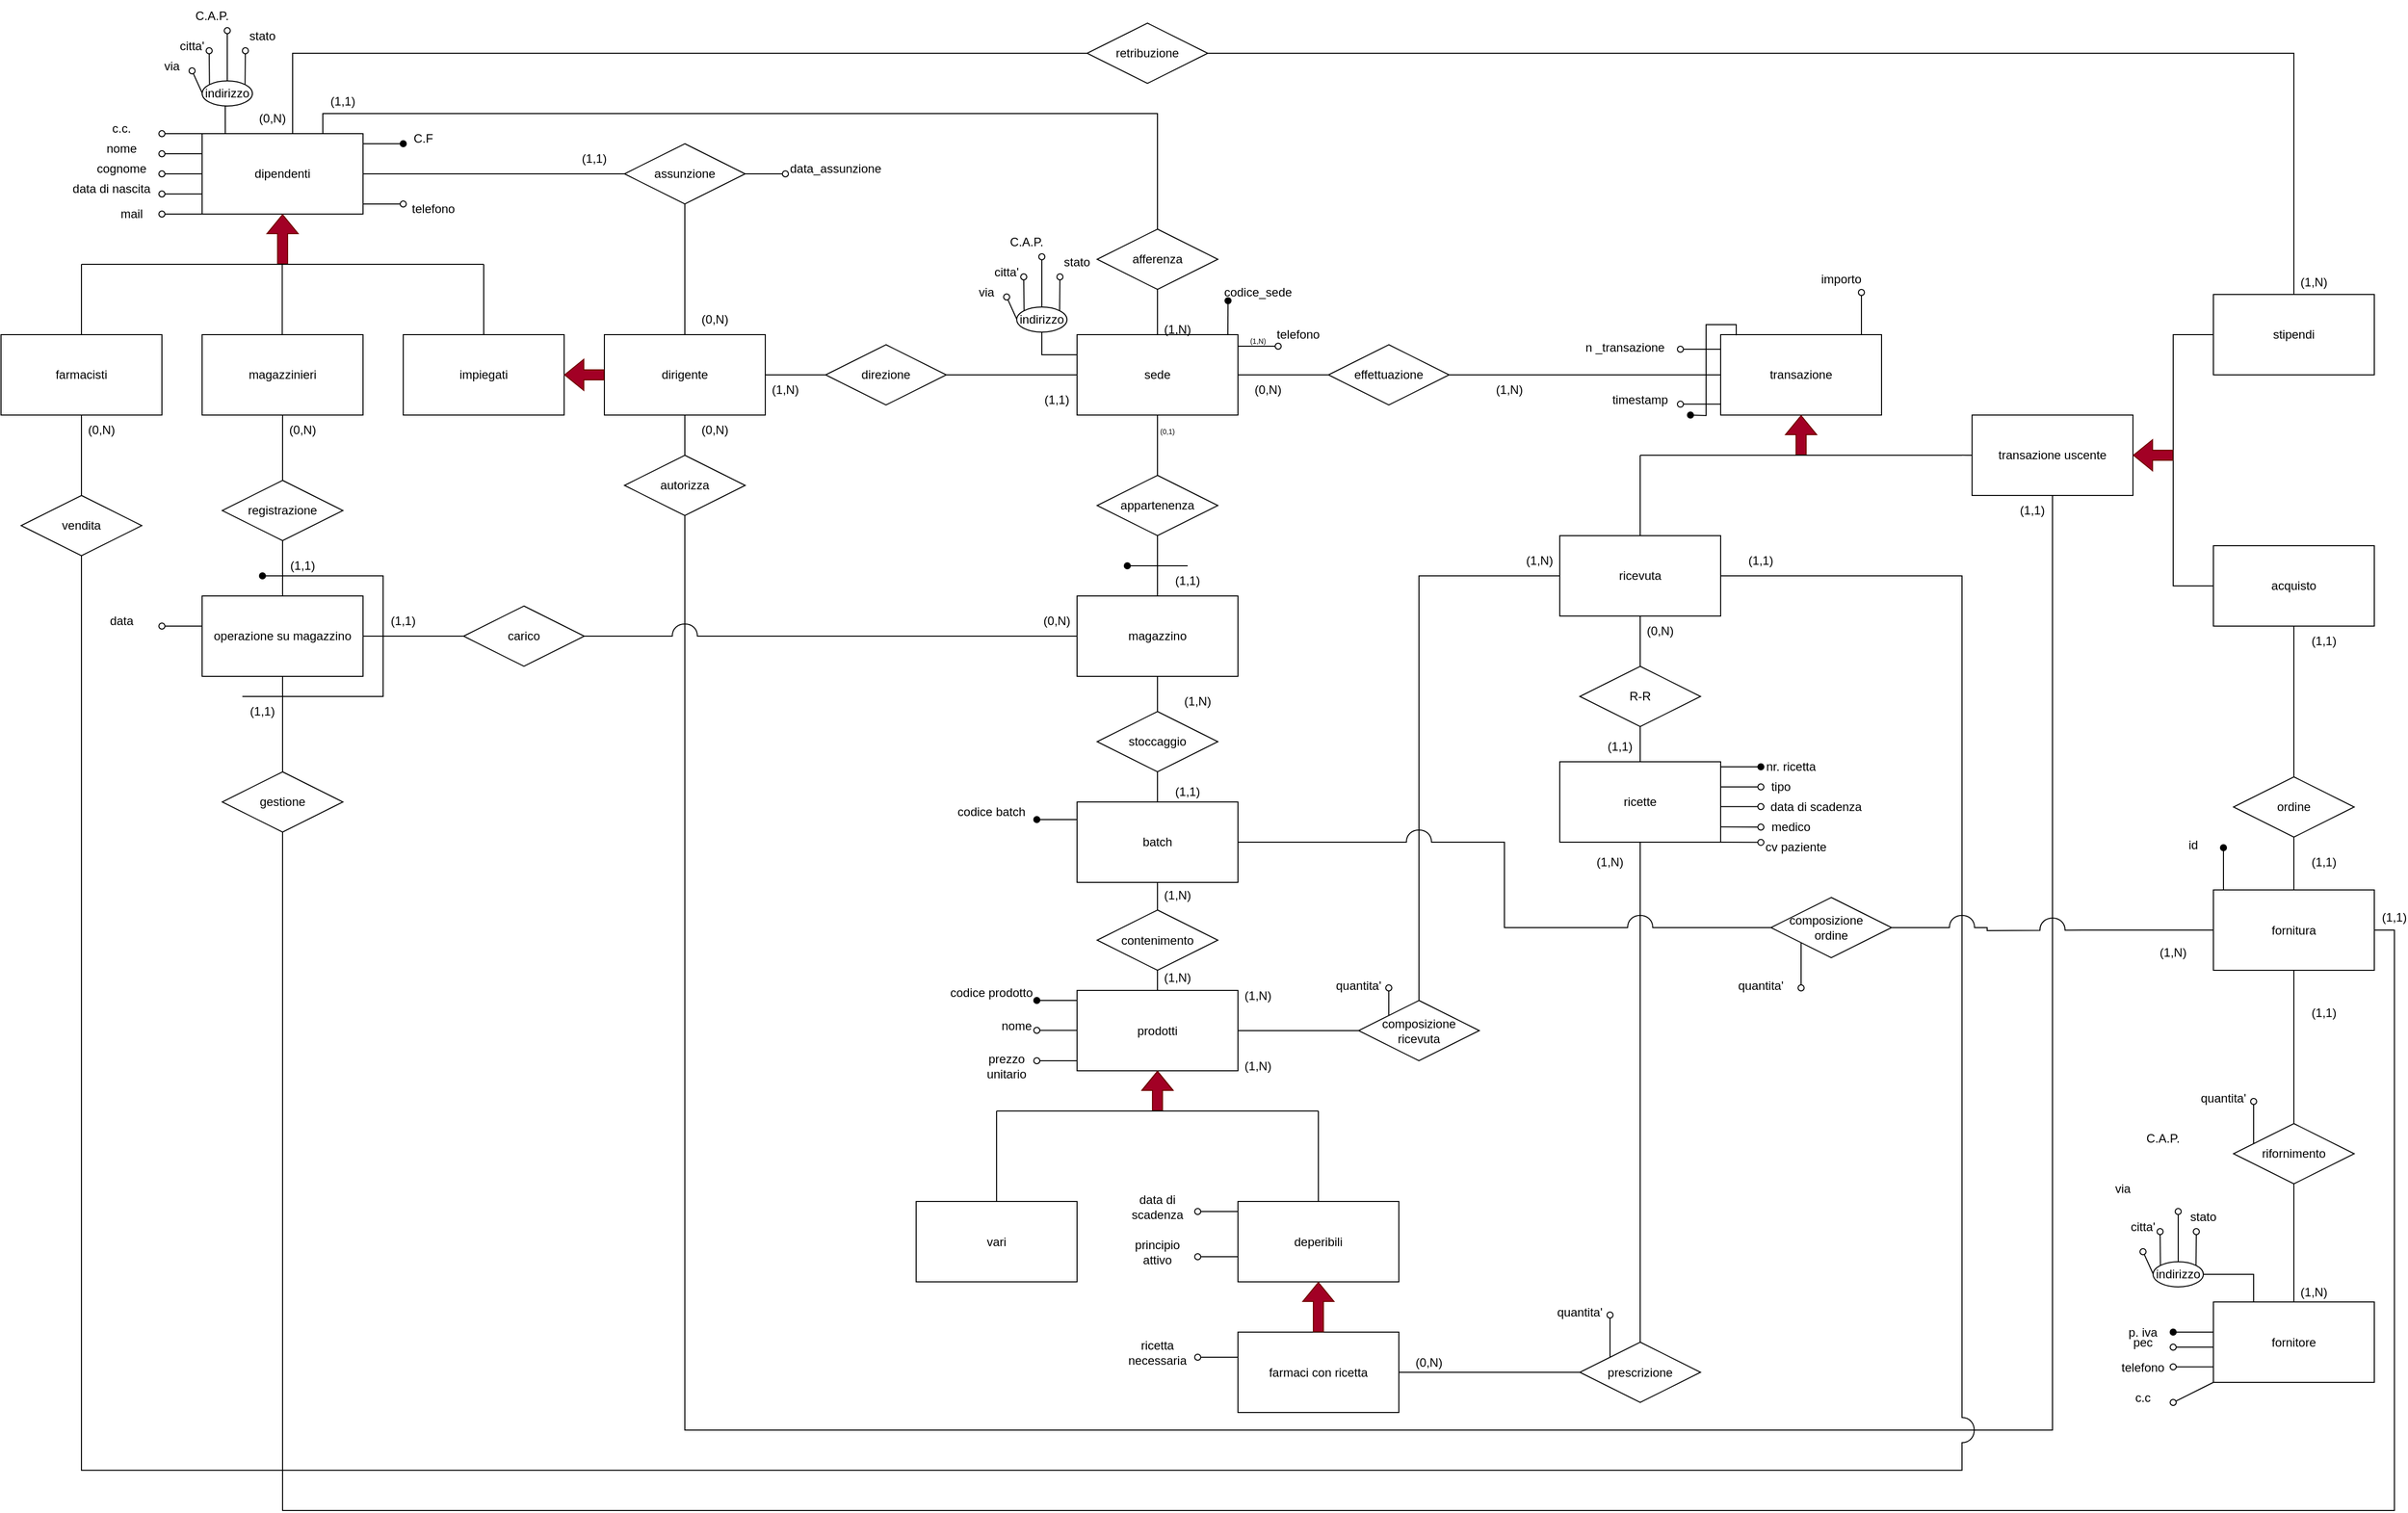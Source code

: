 <mxfile version="17.5.0" type="github">
  <diagram id="g37PVrqC7UkkJd-V3b6W" name="Page-1">
    <mxGraphModel dx="1354" dy="1769" grid="1" gridSize="10" guides="1" tooltips="1" connect="1" arrows="1" fold="1" page="1" pageScale="1" pageWidth="850" pageHeight="1100" math="0" shadow="0">
      <root>
        <mxCell id="0" />
        <mxCell id="1" parent="0" />
        <mxCell id="jZSy8k9Uf3yvj8wu4J5K-124" value="C.F" style="text;html=1;strokeColor=none;fillColor=none;align=center;verticalAlign=middle;whiteSpace=wrap;rounded=0;direction=west;" parent="1" vertex="1">
          <mxGeometry x="950" y="70" width="60" height="30" as="geometry" />
        </mxCell>
        <mxCell id="jZSy8k9Uf3yvj8wu4J5K-128" value="" style="endArrow=oval;html=1;rounded=0;exitX=0;exitY=0.25;exitDx=0;exitDy=0;endFill=1;" parent="1" edge="1">
          <mxGeometry width="50" height="50" relative="1" as="geometry">
            <mxPoint x="920" y="90.0" as="sourcePoint" />
            <mxPoint x="960" y="90.0" as="targetPoint" />
          </mxGeometry>
        </mxCell>
        <mxCell id="jZSy8k9Uf3yvj8wu4J5K-12" value="transazione" style="whiteSpace=wrap;html=1;align=center;" parent="1" vertex="1">
          <mxGeometry x="2270" y="280" width="160" height="80" as="geometry" />
        </mxCell>
        <mxCell id="MBOUWFR5yHpP2ibVQKA5-11" style="edgeStyle=orthogonalEdgeStyle;rounded=0;orthogonalLoop=1;jettySize=auto;html=1;exitX=0.5;exitY=1;exitDx=0;exitDy=0;entryX=0.5;entryY=0;entryDx=0;entryDy=0;endArrow=none;endFill=0;" parent="1" source="jZSy8k9Uf3yvj8wu4J5K-13" target="MBOUWFR5yHpP2ibVQKA5-10" edge="1">
          <mxGeometry relative="1" as="geometry" />
        </mxCell>
        <mxCell id="jZSy8k9Uf3yvj8wu4J5K-13" value="ricevuta" style="whiteSpace=wrap;html=1;align=center;" parent="1" vertex="1">
          <mxGeometry x="2110" y="480" width="160" height="80" as="geometry" />
        </mxCell>
        <mxCell id="jZSy8k9Uf3yvj8wu4J5K-211" style="edgeStyle=elbowEdgeStyle;rounded=0;orthogonalLoop=1;jettySize=auto;html=1;exitX=0;exitY=0.5;exitDx=0;exitDy=0;shadow=0;labelBackgroundColor=#000000;endArrow=none;endFill=0;" parent="1" source="jZSy8k9Uf3yvj8wu4J5K-14" edge="1">
          <mxGeometry relative="1" as="geometry">
            <mxPoint x="2510" y="399.833" as="targetPoint" />
          </mxGeometry>
        </mxCell>
        <mxCell id="MBOUWFR5yHpP2ibVQKA5-47" style="edgeStyle=orthogonalEdgeStyle;rounded=0;orthogonalLoop=1;jettySize=auto;html=1;exitX=0.5;exitY=1;exitDx=0;exitDy=0;endArrow=none;endFill=0;entryX=0.5;entryY=1;entryDx=0;entryDy=0;jumpStyle=arc;jumpSize=25;" parent="1" source="jZSy8k9Uf3yvj8wu4J5K-14" target="jZSy8k9Uf3yvj8wu4J5K-194" edge="1">
          <mxGeometry relative="1" as="geometry">
            <mxPoint x="1240" y="1010" as="targetPoint" />
            <Array as="points">
              <mxPoint x="2600" y="1370" />
              <mxPoint x="1240" y="1370" />
            </Array>
          </mxGeometry>
        </mxCell>
        <mxCell id="jZSy8k9Uf3yvj8wu4J5K-14" value="transazione uscente" style="whiteSpace=wrap;html=1;align=center;" parent="1" vertex="1">
          <mxGeometry x="2520" y="360" width="160" height="80" as="geometry" />
        </mxCell>
        <mxCell id="jZSy8k9Uf3yvj8wu4J5K-21" value="" style="endArrow=oval;html=1;rounded=0;exitX=0;exitY=0.25;exitDx=0;exitDy=0;endFill=0;" parent="1" edge="1">
          <mxGeometry width="50" height="50" relative="1" as="geometry">
            <mxPoint x="2270" y="294.5" as="sourcePoint" />
            <mxPoint x="2230" y="294.5" as="targetPoint" />
          </mxGeometry>
        </mxCell>
        <mxCell id="jZSy8k9Uf3yvj8wu4J5K-22" value="" style="endArrow=oval;html=1;rounded=0;exitX=0;exitY=0.25;exitDx=0;exitDy=0;endFill=0;" parent="1" edge="1">
          <mxGeometry width="50" height="50" relative="1" as="geometry">
            <mxPoint x="2270" y="349.17" as="sourcePoint" />
            <mxPoint x="2230" y="349.17" as="targetPoint" />
          </mxGeometry>
        </mxCell>
        <mxCell id="jZSy8k9Uf3yvj8wu4J5K-25" value="timestamp" style="text;html=1;strokeColor=none;fillColor=none;align=center;verticalAlign=middle;whiteSpace=wrap;rounded=0;" parent="1" vertex="1">
          <mxGeometry x="2160" y="330" width="60" height="30" as="geometry" />
        </mxCell>
        <mxCell id="jZSy8k9Uf3yvj8wu4J5K-41" value="" style="shape=flexArrow;endArrow=classic;html=1;rounded=0;entryX=0.5;entryY=1;entryDx=0;entryDy=0;fillColor=#a20025;strokeColor=#6F0000;" parent="1" target="jZSy8k9Uf3yvj8wu4J5K-12" edge="1">
          <mxGeometry width="50" height="50" relative="1" as="geometry">
            <mxPoint x="2350" y="400" as="sourcePoint" />
            <mxPoint x="2250" y="390" as="targetPoint" />
          </mxGeometry>
        </mxCell>
        <mxCell id="jZSy8k9Uf3yvj8wu4J5K-43" value="" style="endArrow=none;html=1;rounded=0;exitX=0.5;exitY=0;exitDx=0;exitDy=0;" parent="1" source="jZSy8k9Uf3yvj8wu4J5K-13" edge="1">
          <mxGeometry width="50" height="50" relative="1" as="geometry">
            <mxPoint x="2200" y="435" as="sourcePoint" />
            <mxPoint x="2190" y="400" as="targetPoint" />
          </mxGeometry>
        </mxCell>
        <mxCell id="jZSy8k9Uf3yvj8wu4J5K-54" value="prodotti" style="whiteSpace=wrap;html=1;align=center;" parent="1" vertex="1">
          <mxGeometry x="1630" y="932.5" width="160" height="80" as="geometry" />
        </mxCell>
        <mxCell id="jZSy8k9Uf3yvj8wu4J5K-55" value="farmaci con ricetta" style="whiteSpace=wrap;html=1;align=center;" parent="1" vertex="1">
          <mxGeometry x="1790" y="1272.5" width="160" height="80" as="geometry" />
        </mxCell>
        <mxCell id="MBOUWFR5yHpP2ibVQKA5-8" style="edgeStyle=orthogonalEdgeStyle;rounded=0;orthogonalLoop=1;jettySize=auto;html=1;exitX=0.5;exitY=0;exitDx=0;exitDy=0;endArrow=none;endFill=0;" parent="1" source="jZSy8k9Uf3yvj8wu4J5K-58" edge="1">
          <mxGeometry relative="1" as="geometry">
            <mxPoint x="1870" y="1052.5" as="targetPoint" />
          </mxGeometry>
        </mxCell>
        <mxCell id="jZSy8k9Uf3yvj8wu4J5K-58" value="deperibili" style="whiteSpace=wrap;html=1;align=center;" parent="1" vertex="1">
          <mxGeometry x="1790" y="1142.5" width="160" height="80" as="geometry" />
        </mxCell>
        <mxCell id="MBOUWFR5yHpP2ibVQKA5-9" style="edgeStyle=orthogonalEdgeStyle;rounded=0;orthogonalLoop=1;jettySize=auto;html=1;exitX=0.5;exitY=0;exitDx=0;exitDy=0;endArrow=none;endFill=0;" parent="1" source="jZSy8k9Uf3yvj8wu4J5K-59" edge="1">
          <mxGeometry relative="1" as="geometry">
            <mxPoint x="1550" y="1052.5" as="targetPoint" />
          </mxGeometry>
        </mxCell>
        <mxCell id="jZSy8k9Uf3yvj8wu4J5K-59" value="vari" style="whiteSpace=wrap;html=1;align=center;" parent="1" vertex="1">
          <mxGeometry x="1470" y="1142.5" width="160" height="80" as="geometry" />
        </mxCell>
        <mxCell id="jZSy8k9Uf3yvj8wu4J5K-65" value="data di scadenza" style="text;html=1;strokeColor=none;fillColor=none;align=center;verticalAlign=middle;whiteSpace=wrap;rounded=0;" parent="1" vertex="1">
          <mxGeometry x="1680" y="1132.5" width="60" height="30" as="geometry" />
        </mxCell>
        <mxCell id="jZSy8k9Uf3yvj8wu4J5K-69" value="" style="endArrow=oval;html=1;rounded=0;exitX=0;exitY=0.25;exitDx=0;exitDy=0;endFill=0;" parent="1" edge="1">
          <mxGeometry width="50" height="50" relative="1" as="geometry">
            <mxPoint x="1790" y="1152.5" as="sourcePoint" />
            <mxPoint x="1750" y="1152.5" as="targetPoint" />
          </mxGeometry>
        </mxCell>
        <mxCell id="jZSy8k9Uf3yvj8wu4J5K-71" value="" style="endArrow=oval;html=1;rounded=0;exitX=0;exitY=0.25;exitDx=0;exitDy=0;endFill=0;" parent="1" edge="1">
          <mxGeometry width="50" height="50" relative="1" as="geometry">
            <mxPoint x="1630" y="972.26" as="sourcePoint" />
            <mxPoint x="1590" y="972.26" as="targetPoint" />
          </mxGeometry>
        </mxCell>
        <mxCell id="jZSy8k9Uf3yvj8wu4J5K-72" value="" style="endArrow=oval;html=1;rounded=0;exitX=0;exitY=0.25;exitDx=0;exitDy=0;endFill=0;" parent="1" edge="1">
          <mxGeometry width="50" height="50" relative="1" as="geometry">
            <mxPoint x="1630" y="1002.5" as="sourcePoint" />
            <mxPoint x="1590" y="1002.5" as="targetPoint" />
          </mxGeometry>
        </mxCell>
        <mxCell id="jZSy8k9Uf3yvj8wu4J5K-73" value="codice prodotto" style="text;html=1;strokeColor=none;fillColor=none;align=center;verticalAlign=middle;whiteSpace=wrap;rounded=0;" parent="1" vertex="1">
          <mxGeometry x="1500" y="925" width="90" height="20" as="geometry" />
        </mxCell>
        <mxCell id="jZSy8k9Uf3yvj8wu4J5K-74" value="quantita&#39;" style="text;html=1;strokeColor=none;fillColor=none;align=center;verticalAlign=middle;whiteSpace=wrap;rounded=0;" parent="1" vertex="1">
          <mxGeometry x="1880" y="912.5" width="60" height="30" as="geometry" />
        </mxCell>
        <mxCell id="jZSy8k9Uf3yvj8wu4J5K-75" value="nome" style="text;html=1;strokeColor=none;fillColor=none;align=center;verticalAlign=middle;whiteSpace=wrap;rounded=0;" parent="1" vertex="1">
          <mxGeometry x="1540" y="952.5" width="60" height="30" as="geometry" />
        </mxCell>
        <mxCell id="jZSy8k9Uf3yvj8wu4J5K-76" value="prezzo unitario" style="text;html=1;strokeColor=none;fillColor=none;align=center;verticalAlign=middle;whiteSpace=wrap;rounded=0;" parent="1" vertex="1">
          <mxGeometry x="1530" y="992.5" width="60" height="30" as="geometry" />
        </mxCell>
        <mxCell id="jZSy8k9Uf3yvj8wu4J5K-78" value="" style="shape=flexArrow;endArrow=classic;html=1;rounded=0;entryX=0.5;entryY=1;entryDx=0;entryDy=0;shadow=0;labelBackgroundColor=#000000;fillColor=#a20025;strokeColor=#6F0000;" parent="1" edge="1">
          <mxGeometry width="50" height="50" relative="1" as="geometry">
            <mxPoint x="1710" y="1052.5" as="sourcePoint" />
            <mxPoint x="1710" y="1012.5" as="targetPoint" />
            <Array as="points">
              <mxPoint x="1710" y="1032.5" />
            </Array>
          </mxGeometry>
        </mxCell>
        <mxCell id="jZSy8k9Uf3yvj8wu4J5K-81" value="" style="endArrow=none;html=1;rounded=0;" parent="1" edge="1">
          <mxGeometry width="50" height="50" relative="1" as="geometry">
            <mxPoint x="1870" y="1052.5" as="sourcePoint" />
            <mxPoint x="1550" y="1052.5" as="targetPoint" />
          </mxGeometry>
        </mxCell>
        <mxCell id="jZSy8k9Uf3yvj8wu4J5K-82" value="" style="shape=flexArrow;endArrow=classic;html=1;rounded=0;entryX=0.5;entryY=1;entryDx=0;entryDy=0;shadow=0;labelBackgroundColor=#000000;fillColor=#a20025;strokeColor=#6F0000;" parent="1" target="jZSy8k9Uf3yvj8wu4J5K-58" edge="1">
          <mxGeometry width="50" height="50" relative="1" as="geometry">
            <mxPoint x="1870" y="1272.5" as="sourcePoint" />
            <mxPoint x="1860" y="1232.5" as="targetPoint" />
            <Array as="points" />
          </mxGeometry>
        </mxCell>
        <mxCell id="pQ_YXbvvkogFB3tShBqx-45" style="edgeStyle=orthogonalEdgeStyle;rounded=0;orthogonalLoop=1;jettySize=auto;html=1;exitX=1;exitY=0.5;exitDx=0;exitDy=0;entryX=0;entryY=0.5;entryDx=0;entryDy=0;fontSize=7;endArrow=none;endFill=0;" parent="1" source="jZSy8k9Uf3yvj8wu4J5K-83" target="pQ_YXbvvkogFB3tShBqx-43" edge="1">
          <mxGeometry relative="1" as="geometry" />
        </mxCell>
        <mxCell id="jZSy8k9Uf3yvj8wu4J5K-83" value="dipendenti" style="whiteSpace=wrap;html=1;align=center;" parent="1" vertex="1">
          <mxGeometry x="760" y="80" width="160" height="80" as="geometry" />
        </mxCell>
        <mxCell id="jZSy8k9Uf3yvj8wu4J5K-216" style="edgeStyle=elbowEdgeStyle;rounded=0;orthogonalLoop=1;jettySize=auto;html=1;exitX=0.5;exitY=1;exitDx=0;exitDy=0;entryX=0.5;entryY=0;entryDx=0;entryDy=0;shadow=0;labelBackgroundColor=#000000;endArrow=none;endFill=0;" parent="1" source="jZSy8k9Uf3yvj8wu4J5K-84" target="jZSy8k9Uf3yvj8wu4J5K-158" edge="1">
          <mxGeometry relative="1" as="geometry" />
        </mxCell>
        <mxCell id="jZSy8k9Uf3yvj8wu4J5K-84" value="farmacisti" style="whiteSpace=wrap;html=1;align=center;" parent="1" vertex="1">
          <mxGeometry x="560" y="280" width="160" height="80" as="geometry" />
        </mxCell>
        <mxCell id="jZSy8k9Uf3yvj8wu4J5K-195" style="edgeStyle=elbowEdgeStyle;rounded=0;orthogonalLoop=1;jettySize=auto;html=1;exitX=0.5;exitY=1;exitDx=0;exitDy=0;entryX=0.5;entryY=0;entryDx=0;entryDy=0;shadow=0;labelBackgroundColor=#000000;endArrow=none;endFill=0;" parent="1" source="jZSy8k9Uf3yvj8wu4J5K-150" target="jZSy8k9Uf3yvj8wu4J5K-194" edge="1">
          <mxGeometry relative="1" as="geometry" />
        </mxCell>
        <mxCell id="jZSy8k9Uf3yvj8wu4J5K-85" value="impiegati" style="whiteSpace=wrap;html=1;align=center;" parent="1" vertex="1">
          <mxGeometry x="960" y="280" width="160" height="80" as="geometry" />
        </mxCell>
        <mxCell id="jZSy8k9Uf3yvj8wu4J5K-106" value="" style="shape=flexArrow;endArrow=classic;html=1;rounded=0;entryX=0.5;entryY=1;entryDx=0;entryDy=0;fillColor=#a20025;strokeColor=#6F0000;" parent="1" target="jZSy8k9Uf3yvj8wu4J5K-83" edge="1">
          <mxGeometry width="50" height="50" relative="1" as="geometry">
            <mxPoint x="840" y="210.0" as="sourcePoint" />
            <mxPoint x="740" y="190" as="targetPoint" />
          </mxGeometry>
        </mxCell>
        <mxCell id="jZSy8k9Uf3yvj8wu4J5K-107" value="" style="endArrow=none;html=1;rounded=0;exitX=0.5;exitY=0;exitDx=0;exitDy=0;" parent="1" source="jZSy8k9Uf3yvj8wu4J5K-84" edge="1">
          <mxGeometry width="50" height="50" relative="1" as="geometry">
            <mxPoint x="690" y="240" as="sourcePoint" />
            <mxPoint x="640" y="210" as="targetPoint" />
          </mxGeometry>
        </mxCell>
        <mxCell id="jZSy8k9Uf3yvj8wu4J5K-108" value="" style="endArrow=none;html=1;rounded=0;exitX=0.5;exitY=0;exitDx=0;exitDy=0;" parent="1" source="jZSy8k9Uf3yvj8wu4J5K-85" edge="1">
          <mxGeometry width="50" height="50" relative="1" as="geometry">
            <mxPoint x="1000" y="240" as="sourcePoint" />
            <mxPoint x="1040" y="210" as="targetPoint" />
          </mxGeometry>
        </mxCell>
        <mxCell id="jZSy8k9Uf3yvj8wu4J5K-109" value="" style="endArrow=none;html=1;rounded=0;" parent="1" edge="1">
          <mxGeometry width="50" height="50" relative="1" as="geometry">
            <mxPoint x="1040" y="210" as="sourcePoint" />
            <mxPoint x="640" y="210" as="targetPoint" />
          </mxGeometry>
        </mxCell>
        <mxCell id="jZSy8k9Uf3yvj8wu4J5K-113" value="" style="endArrow=oval;html=1;rounded=0;exitX=0;exitY=0.25;exitDx=0;exitDy=0;endFill=0;" parent="1" edge="1">
          <mxGeometry width="50" height="50" relative="1" as="geometry">
            <mxPoint x="760" y="120.0" as="sourcePoint" />
            <mxPoint x="720" y="120.0" as="targetPoint" />
          </mxGeometry>
        </mxCell>
        <mxCell id="jZSy8k9Uf3yvj8wu4J5K-114" value="" style="endArrow=oval;html=1;rounded=0;exitX=0;exitY=0.25;exitDx=0;exitDy=0;endFill=0;" parent="1" edge="1">
          <mxGeometry width="50" height="50" relative="1" as="geometry">
            <mxPoint x="760" y="140" as="sourcePoint" />
            <mxPoint x="720" y="140" as="targetPoint" />
          </mxGeometry>
        </mxCell>
        <mxCell id="jZSy8k9Uf3yvj8wu4J5K-115" value="" style="endArrow=oval;html=1;rounded=0;exitX=0;exitY=0.25;exitDx=0;exitDy=0;endFill=0;" parent="1" edge="1">
          <mxGeometry width="50" height="50" relative="1" as="geometry">
            <mxPoint x="760" y="160" as="sourcePoint" />
            <mxPoint x="720" y="160" as="targetPoint" />
          </mxGeometry>
        </mxCell>
        <mxCell id="jZSy8k9Uf3yvj8wu4J5K-116" value="nome" style="text;html=1;strokeColor=none;fillColor=none;align=center;verticalAlign=middle;whiteSpace=wrap;rounded=0;" parent="1" vertex="1">
          <mxGeometry x="650" y="80" width="60" height="30" as="geometry" />
        </mxCell>
        <mxCell id="jZSy8k9Uf3yvj8wu4J5K-117" value="cognome" style="text;html=1;strokeColor=none;fillColor=none;align=center;verticalAlign=middle;whiteSpace=wrap;rounded=0;" parent="1" vertex="1">
          <mxGeometry x="650" y="100" width="60" height="30" as="geometry" />
        </mxCell>
        <mxCell id="jZSy8k9Uf3yvj8wu4J5K-118" value="data di nascita" style="text;html=1;strokeColor=none;fillColor=none;align=center;verticalAlign=middle;whiteSpace=wrap;rounded=0;" parent="1" vertex="1">
          <mxGeometry x="630" y="120" width="80" height="30" as="geometry" />
        </mxCell>
        <mxCell id="jZSy8k9Uf3yvj8wu4J5K-119" value="mail" style="text;html=1;strokeColor=none;fillColor=none;align=center;verticalAlign=middle;whiteSpace=wrap;rounded=0;" parent="1" vertex="1">
          <mxGeometry x="660" y="145" width="60" height="30" as="geometry" />
        </mxCell>
        <mxCell id="jZSy8k9Uf3yvj8wu4J5K-120" value="" style="endArrow=oval;html=1;rounded=0;exitX=0;exitY=0.25;exitDx=0;exitDy=0;endFill=0;" parent="1" edge="1">
          <mxGeometry width="50" height="50" relative="1" as="geometry">
            <mxPoint x="760" y="100.0" as="sourcePoint" />
            <mxPoint x="720" y="100.0" as="targetPoint" />
          </mxGeometry>
        </mxCell>
        <mxCell id="jZSy8k9Uf3yvj8wu4J5K-133" value="sede" style="whiteSpace=wrap;html=1;align=center;" parent="1" vertex="1">
          <mxGeometry x="1630" y="280" width="160" height="80" as="geometry" />
        </mxCell>
        <mxCell id="jZSy8k9Uf3yvj8wu4J5K-148" value="" style="endArrow=oval;html=1;rounded=0;exitX=0;exitY=0.25;exitDx=0;exitDy=0;endFill=0;" parent="1" edge="1">
          <mxGeometry width="50" height="50" relative="1" as="geometry">
            <mxPoint x="920" y="150" as="sourcePoint" />
            <mxPoint x="960" y="150" as="targetPoint" />
          </mxGeometry>
        </mxCell>
        <mxCell id="jZSy8k9Uf3yvj8wu4J5K-149" value="telefono" style="text;html=1;strokeColor=none;fillColor=none;align=center;verticalAlign=middle;whiteSpace=wrap;rounded=0;direction=west;" parent="1" vertex="1">
          <mxGeometry x="940" y="140" width="100" height="30" as="geometry" />
        </mxCell>
        <mxCell id="jZSy8k9Uf3yvj8wu4J5K-192" style="edgeStyle=elbowEdgeStyle;rounded=0;orthogonalLoop=1;jettySize=auto;html=1;exitX=1;exitY=0.5;exitDx=0;exitDy=0;entryX=0;entryY=0.5;entryDx=0;entryDy=0;shadow=0;labelBackgroundColor=#000000;endArrow=none;endFill=0;" parent="1" source="jZSy8k9Uf3yvj8wu4J5K-150" target="jZSy8k9Uf3yvj8wu4J5K-153" edge="1">
          <mxGeometry relative="1" as="geometry" />
        </mxCell>
        <mxCell id="jZSy8k9Uf3yvj8wu4J5K-200" value="" style="edgeStyle=elbowEdgeStyle;rounded=0;orthogonalLoop=1;jettySize=auto;html=1;shadow=0;labelBackgroundColor=#000000;endArrow=none;endFill=0;" parent="1" source="jZSy8k9Uf3yvj8wu4J5K-150" target="jZSy8k9Uf3yvj8wu4J5K-85" edge="1">
          <mxGeometry relative="1" as="geometry" />
        </mxCell>
        <mxCell id="jZSy8k9Uf3yvj8wu4J5K-150" value="dirigente" style="whiteSpace=wrap;html=1;align=center;" parent="1" vertex="1">
          <mxGeometry x="1160" y="280" width="160" height="80" as="geometry" />
        </mxCell>
        <mxCell id="jZSy8k9Uf3yvj8wu4J5K-154" style="edgeStyle=elbowEdgeStyle;rounded=0;orthogonalLoop=1;jettySize=auto;elbow=vertical;html=1;exitX=0.5;exitY=0;exitDx=0;exitDy=0;shadow=0;labelBackgroundColor=#000000;endArrow=none;endFill=0;" parent="1" source="jZSy8k9Uf3yvj8wu4J5K-152" target="jZSy8k9Uf3yvj8wu4J5K-83" edge="1">
          <mxGeometry relative="1" as="geometry">
            <Array as="points">
              <mxPoint x="880" y="60" />
              <mxPoint x="900" y="40" />
              <mxPoint x="1180" y="40" />
            </Array>
          </mxGeometry>
        </mxCell>
        <mxCell id="jZSy8k9Uf3yvj8wu4J5K-155" style="edgeStyle=elbowEdgeStyle;rounded=0;orthogonalLoop=1;jettySize=auto;elbow=vertical;html=1;exitX=0.5;exitY=1;exitDx=0;exitDy=0;entryX=0.5;entryY=0;entryDx=0;entryDy=0;shadow=0;labelBackgroundColor=#000000;endArrow=none;endFill=0;" parent="1" source="jZSy8k9Uf3yvj8wu4J5K-152" target="jZSy8k9Uf3yvj8wu4J5K-133" edge="1">
          <mxGeometry relative="1" as="geometry" />
        </mxCell>
        <mxCell id="jZSy8k9Uf3yvj8wu4J5K-152" value="afferenza" style="shape=rhombus;perimeter=rhombusPerimeter;whiteSpace=wrap;html=1;align=center;" parent="1" vertex="1">
          <mxGeometry x="1650" y="175" width="120" height="60" as="geometry" />
        </mxCell>
        <mxCell id="jZSy8k9Uf3yvj8wu4J5K-193" style="edgeStyle=elbowEdgeStyle;rounded=0;orthogonalLoop=1;jettySize=auto;html=1;exitX=1;exitY=0.5;exitDx=0;exitDy=0;entryX=0;entryY=0.5;entryDx=0;entryDy=0;shadow=0;labelBackgroundColor=#000000;endArrow=none;endFill=0;" parent="1" source="jZSy8k9Uf3yvj8wu4J5K-153" target="jZSy8k9Uf3yvj8wu4J5K-133" edge="1">
          <mxGeometry relative="1" as="geometry" />
        </mxCell>
        <mxCell id="jZSy8k9Uf3yvj8wu4J5K-153" value="direzione" style="shape=rhombus;perimeter=rhombusPerimeter;whiteSpace=wrap;html=1;align=center;" parent="1" vertex="1">
          <mxGeometry x="1380" y="290" width="120" height="60" as="geometry" />
        </mxCell>
        <mxCell id="MBOUWFR5yHpP2ibVQKA5-126" style="edgeStyle=orthogonalEdgeStyle;rounded=0;jumpStyle=arc;jumpSize=25;orthogonalLoop=1;jettySize=auto;html=1;exitX=0.5;exitY=1;exitDx=0;exitDy=0;entryX=1;entryY=0.5;entryDx=0;entryDy=0;endArrow=none;endFill=0;" parent="1" source="jZSy8k9Uf3yvj8wu4J5K-158" target="jZSy8k9Uf3yvj8wu4J5K-13" edge="1">
          <mxGeometry relative="1" as="geometry">
            <Array as="points">
              <mxPoint x="640" y="1410" />
              <mxPoint x="2510" y="1410" />
              <mxPoint x="2510" y="520" />
            </Array>
          </mxGeometry>
        </mxCell>
        <mxCell id="jZSy8k9Uf3yvj8wu4J5K-158" value="vendita" style="shape=rhombus;perimeter=rhombusPerimeter;whiteSpace=wrap;html=1;align=center;" parent="1" vertex="1">
          <mxGeometry x="580" y="440" width="120" height="60" as="geometry" />
        </mxCell>
        <mxCell id="MBOUWFR5yHpP2ibVQKA5-4" style="edgeStyle=orthogonalEdgeStyle;rounded=0;orthogonalLoop=1;jettySize=auto;html=1;entryX=0.5;entryY=1;entryDx=0;entryDy=0;endArrow=none;endFill=0;" parent="1" source="jZSy8k9Uf3yvj8wu4J5K-166" target="MBOUWFR5yHpP2ibVQKA5-2" edge="1">
          <mxGeometry relative="1" as="geometry" />
        </mxCell>
        <mxCell id="4f7llSYf8M2964etwW2G-8" style="edgeStyle=orthogonalEdgeStyle;rounded=0;orthogonalLoop=1;jettySize=auto;html=1;exitX=0.5;exitY=1;exitDx=0;exitDy=0;entryX=0.5;entryY=0;entryDx=0;entryDy=0;startArrow=none;startFill=0;endArrow=none;endFill=0;" edge="1" parent="1" source="jZSy8k9Uf3yvj8wu4J5K-166" target="4f7llSYf8M2964etwW2G-7">
          <mxGeometry relative="1" as="geometry" />
        </mxCell>
        <mxCell id="jZSy8k9Uf3yvj8wu4J5K-166" value="stoccaggio" style="shape=rhombus;perimeter=rhombusPerimeter;whiteSpace=wrap;html=1;align=center;" parent="1" vertex="1">
          <mxGeometry x="1650" y="655" width="120" height="60" as="geometry" />
        </mxCell>
        <mxCell id="jZSy8k9Uf3yvj8wu4J5K-171" value="magazzinieri" style="whiteSpace=wrap;html=1;align=center;" parent="1" vertex="1">
          <mxGeometry x="760" y="280" width="160" height="80" as="geometry" />
        </mxCell>
        <mxCell id="jZSy8k9Uf3yvj8wu4J5K-172" value="" style="endArrow=none;html=1;rounded=0;exitX=0.5;exitY=0;exitDx=0;exitDy=0;" parent="1" edge="1">
          <mxGeometry width="50" height="50" relative="1" as="geometry">
            <mxPoint x="839.66" y="280" as="sourcePoint" />
            <mxPoint x="839.66" y="210" as="targetPoint" />
          </mxGeometry>
        </mxCell>
        <mxCell id="jZSy8k9Uf3yvj8wu4J5K-175" style="edgeStyle=elbowEdgeStyle;rounded=0;orthogonalLoop=1;jettySize=auto;html=1;exitX=1;exitY=0.5;exitDx=0;exitDy=0;shadow=0;labelBackgroundColor=#000000;endArrow=none;endFill=0;" parent="1" source="jZSy8k9Uf3yvj8wu4J5K-174" target="jZSy8k9Uf3yvj8wu4J5K-12" edge="1">
          <mxGeometry relative="1" as="geometry" />
        </mxCell>
        <mxCell id="jZSy8k9Uf3yvj8wu4J5K-176" style="edgeStyle=elbowEdgeStyle;rounded=0;orthogonalLoop=1;jettySize=auto;html=1;exitX=0;exitY=0.5;exitDx=0;exitDy=0;entryX=1;entryY=0.5;entryDx=0;entryDy=0;shadow=0;labelBackgroundColor=#000000;endArrow=none;endFill=0;" parent="1" source="jZSy8k9Uf3yvj8wu4J5K-174" target="jZSy8k9Uf3yvj8wu4J5K-133" edge="1">
          <mxGeometry relative="1" as="geometry" />
        </mxCell>
        <mxCell id="jZSy8k9Uf3yvj8wu4J5K-174" value="effettuazione" style="shape=rhombus;perimeter=rhombusPerimeter;whiteSpace=wrap;html=1;align=center;" parent="1" vertex="1">
          <mxGeometry x="1880" y="290" width="120" height="60" as="geometry" />
        </mxCell>
        <mxCell id="jZSy8k9Uf3yvj8wu4J5K-180" value="" style="endArrow=none;html=1;rounded=0;" parent="1" edge="1">
          <mxGeometry width="50" height="50" relative="1" as="geometry">
            <mxPoint x="2510" y="400" as="sourcePoint" />
            <mxPoint x="2190" y="400" as="targetPoint" />
          </mxGeometry>
        </mxCell>
        <mxCell id="jZSy8k9Uf3yvj8wu4J5K-202" style="edgeStyle=elbowEdgeStyle;rounded=0;orthogonalLoop=1;jettySize=auto;html=1;exitX=0;exitY=0.5;exitDx=0;exitDy=0;shadow=0;labelBackgroundColor=#000000;endArrow=none;endFill=0;" parent="1" source="jZSy8k9Uf3yvj8wu4J5K-181" target="jZSy8k9Uf3yvj8wu4J5K-182" edge="1">
          <mxGeometry relative="1" as="geometry">
            <mxPoint x="2680" y="535" as="targetPoint" />
            <Array as="points">
              <mxPoint x="2720" y="385" />
            </Array>
          </mxGeometry>
        </mxCell>
        <mxCell id="jZSy8k9Uf3yvj8wu4J5K-181" value="stipendi" style="whiteSpace=wrap;html=1;align=center;" parent="1" vertex="1">
          <mxGeometry x="2760" y="240" width="160" height="80" as="geometry" />
        </mxCell>
        <mxCell id="jZSy8k9Uf3yvj8wu4J5K-209" style="edgeStyle=elbowEdgeStyle;rounded=0;orthogonalLoop=1;jettySize=auto;html=1;exitX=0.5;exitY=1;exitDx=0;exitDy=0;entryX=0.5;entryY=0;entryDx=0;entryDy=0;shadow=0;labelBackgroundColor=#000000;endArrow=none;endFill=0;" parent="1" source="jZSy8k9Uf3yvj8wu4J5K-182" target="jZSy8k9Uf3yvj8wu4J5K-207" edge="1">
          <mxGeometry relative="1" as="geometry" />
        </mxCell>
        <mxCell id="jZSy8k9Uf3yvj8wu4J5K-182" value="acquisto" style="whiteSpace=wrap;html=1;align=center;" parent="1" vertex="1">
          <mxGeometry x="2760" y="490" width="160" height="80" as="geometry" />
        </mxCell>
        <mxCell id="jZSy8k9Uf3yvj8wu4J5K-191" value="" style="shape=flexArrow;endArrow=classic;html=1;rounded=0;shadow=0;labelBackgroundColor=#000000;entryX=1;entryY=0.5;entryDx=0;entryDy=0;exitX=0;exitY=0.5;exitDx=0;exitDy=0;fillColor=#a20025;strokeColor=#6F0000;" parent="1" source="jZSy8k9Uf3yvj8wu4J5K-150" target="jZSy8k9Uf3yvj8wu4J5K-85" edge="1">
          <mxGeometry width="50" height="50" relative="1" as="geometry">
            <mxPoint x="1140" y="410" as="sourcePoint" />
            <mxPoint x="840" y="310" as="targetPoint" />
          </mxGeometry>
        </mxCell>
        <mxCell id="jZSy8k9Uf3yvj8wu4J5K-194" value="autorizza" style="shape=rhombus;perimeter=rhombusPerimeter;whiteSpace=wrap;html=1;align=center;" parent="1" vertex="1">
          <mxGeometry x="1180" y="400" width="120" height="60" as="geometry" />
        </mxCell>
        <mxCell id="jZSy8k9Uf3yvj8wu4J5K-201" value="" style="shape=flexArrow;endArrow=classic;html=1;rounded=0;shadow=0;labelBackgroundColor=#000000;entryX=1;entryY=0.5;entryDx=0;entryDy=0;exitX=0;exitY=0.5;exitDx=0;exitDy=0;fillColor=#a20025;strokeColor=#6F0000;" parent="1" edge="1">
          <mxGeometry width="50" height="50" relative="1" as="geometry">
            <mxPoint x="2720" y="400" as="sourcePoint" />
            <mxPoint x="2680" y="400" as="targetPoint" />
          </mxGeometry>
        </mxCell>
        <mxCell id="jZSy8k9Uf3yvj8wu4J5K-205" style="edgeStyle=elbowEdgeStyle;rounded=0;orthogonalLoop=1;jettySize=auto;html=1;exitX=0;exitY=0.5;exitDx=0;exitDy=0;entryX=0.5;entryY=0;entryDx=0;entryDy=0;shadow=0;labelBackgroundColor=#000000;endArrow=none;endFill=0;" parent="1" source="jZSy8k9Uf3yvj8wu4J5K-204" target="jZSy8k9Uf3yvj8wu4J5K-83" edge="1">
          <mxGeometry relative="1" as="geometry">
            <Array as="points">
              <mxPoint x="850" y="-30" />
            </Array>
          </mxGeometry>
        </mxCell>
        <mxCell id="jZSy8k9Uf3yvj8wu4J5K-213" style="edgeStyle=elbowEdgeStyle;rounded=0;orthogonalLoop=1;jettySize=auto;html=1;exitX=1;exitY=0.5;exitDx=0;exitDy=0;entryX=0.5;entryY=0;entryDx=0;entryDy=0;shadow=0;labelBackgroundColor=#000000;endArrow=none;endFill=0;" parent="1" source="jZSy8k9Uf3yvj8wu4J5K-204" target="jZSy8k9Uf3yvj8wu4J5K-181" edge="1">
          <mxGeometry relative="1" as="geometry">
            <Array as="points">
              <mxPoint x="2840" y="110" />
            </Array>
          </mxGeometry>
        </mxCell>
        <mxCell id="jZSy8k9Uf3yvj8wu4J5K-204" value="retribuzione" style="shape=rhombus;perimeter=rhombusPerimeter;whiteSpace=wrap;html=1;align=center;" parent="1" vertex="1">
          <mxGeometry x="1640" y="-30" width="120" height="60" as="geometry" />
        </mxCell>
        <mxCell id="MBOUWFR5yHpP2ibVQKA5-69" style="edgeStyle=orthogonalEdgeStyle;rounded=0;orthogonalLoop=1;jettySize=auto;html=1;exitX=0.5;exitY=1;exitDx=0;exitDy=0;entryX=0.5;entryY=0;entryDx=0;entryDy=0;endArrow=none;endFill=0;" parent="1" source="jZSy8k9Uf3yvj8wu4J5K-207" target="jZSy8k9Uf3yvj8wu4J5K-208" edge="1">
          <mxGeometry relative="1" as="geometry" />
        </mxCell>
        <mxCell id="jZSy8k9Uf3yvj8wu4J5K-207" value="ordine" style="shape=rhombus;perimeter=rhombusPerimeter;whiteSpace=wrap;html=1;align=center;" parent="1" vertex="1">
          <mxGeometry x="2780" y="720" width="120" height="60" as="geometry" />
        </mxCell>
        <mxCell id="MBOUWFR5yHpP2ibVQKA5-36" style="edgeStyle=orthogonalEdgeStyle;rounded=0;orthogonalLoop=1;jettySize=auto;html=1;exitX=0.5;exitY=1;exitDx=0;exitDy=0;entryX=0.5;entryY=0;entryDx=0;entryDy=0;endArrow=none;endFill=0;" parent="1" source="jZSy8k9Uf3yvj8wu4J5K-208" target="MBOUWFR5yHpP2ibVQKA5-21" edge="1">
          <mxGeometry relative="1" as="geometry" />
        </mxCell>
        <mxCell id="MBOUWFR5yHpP2ibVQKA5-71" style="edgeStyle=orthogonalEdgeStyle;rounded=0;orthogonalLoop=1;jettySize=auto;html=1;exitX=1;exitY=0.5;exitDx=0;exitDy=0;entryX=0.5;entryY=1;entryDx=0;entryDy=0;endArrow=none;endFill=0;" parent="1" source="jZSy8k9Uf3yvj8wu4J5K-208" target="MBOUWFR5yHpP2ibVQKA5-55" edge="1">
          <mxGeometry relative="1" as="geometry">
            <Array as="points">
              <mxPoint x="2940" y="873" />
              <mxPoint x="2940" y="1450" />
              <mxPoint x="840" y="1450" />
            </Array>
          </mxGeometry>
        </mxCell>
        <mxCell id="MBOUWFR5yHpP2ibVQKA5-93" style="edgeStyle=orthogonalEdgeStyle;rounded=0;jumpStyle=none;jumpSize=25;orthogonalLoop=1;jettySize=auto;html=1;exitX=0;exitY=0.5;exitDx=0;exitDy=0;endArrow=none;endFill=0;" parent="1" source="jZSy8k9Uf3yvj8wu4J5K-208" edge="1">
          <mxGeometry relative="1" as="geometry">
            <mxPoint x="2630" y="872.5" as="targetPoint" />
          </mxGeometry>
        </mxCell>
        <mxCell id="jZSy8k9Uf3yvj8wu4J5K-208" value="fornitura" style="whiteSpace=wrap;html=1;align=center;" parent="1" vertex="1">
          <mxGeometry x="2760" y="832.5" width="160" height="80" as="geometry" />
        </mxCell>
        <mxCell id="MBOUWFR5yHpP2ibVQKA5-7" style="edgeStyle=orthogonalEdgeStyle;rounded=0;orthogonalLoop=1;jettySize=auto;html=1;exitX=0.5;exitY=0;exitDx=0;exitDy=0;entryX=0;entryY=0.5;entryDx=0;entryDy=0;endArrow=none;endFill=0;" parent="1" source="jZSy8k9Uf3yvj8wu4J5K-218" target="jZSy8k9Uf3yvj8wu4J5K-13" edge="1">
          <mxGeometry relative="1" as="geometry" />
        </mxCell>
        <mxCell id="4f7llSYf8M2964etwW2G-19" style="edgeStyle=orthogonalEdgeStyle;rounded=0;orthogonalLoop=1;jettySize=auto;html=1;entryX=1;entryY=0.5;entryDx=0;entryDy=0;startArrow=none;startFill=0;endArrow=none;endFill=0;" edge="1" parent="1" source="jZSy8k9Uf3yvj8wu4J5K-218" target="jZSy8k9Uf3yvj8wu4J5K-54">
          <mxGeometry relative="1" as="geometry" />
        </mxCell>
        <mxCell id="jZSy8k9Uf3yvj8wu4J5K-218" value="composizione ricevuta" style="shape=rhombus;perimeter=rhombusPerimeter;whiteSpace=wrap;html=1;align=center;" parent="1" vertex="1">
          <mxGeometry x="1910" y="942.5" width="120" height="60" as="geometry" />
        </mxCell>
        <mxCell id="jZSy8k9Uf3yvj8wu4J5K-221" value="" style="endArrow=oval;html=1;rounded=0;exitX=0;exitY=0;exitDx=0;exitDy=0;endFill=0;" parent="1" source="jZSy8k9Uf3yvj8wu4J5K-218" edge="1">
          <mxGeometry width="50" height="50" relative="1" as="geometry">
            <mxPoint x="1940" y="727.5" as="sourcePoint" />
            <mxPoint x="1940" y="930" as="targetPoint" />
          </mxGeometry>
        </mxCell>
        <mxCell id="jZSy8k9Uf3yvj8wu4J5K-223" value="id" style="text;html=1;strokeColor=none;fillColor=none;align=center;verticalAlign=middle;whiteSpace=wrap;rounded=0;" parent="1" vertex="1">
          <mxGeometry x="2710" y="772.5" width="60" height="30" as="geometry" />
        </mxCell>
        <mxCell id="jZSy8k9Uf3yvj8wu4J5K-224" value="" style="endArrow=oval;html=1;rounded=0;exitX=0;exitY=0;exitDx=0;exitDy=0;endFill=1;" parent="1" edge="1">
          <mxGeometry width="50" height="50" relative="1" as="geometry">
            <mxPoint x="2770" y="832.5" as="sourcePoint" />
            <mxPoint x="2770" y="790.5" as="targetPoint" />
          </mxGeometry>
        </mxCell>
        <mxCell id="jZSy8k9Uf3yvj8wu4J5K-225" value="importo" style="text;html=1;strokeColor=none;fillColor=none;align=center;verticalAlign=middle;whiteSpace=wrap;rounded=0;" parent="1" vertex="1">
          <mxGeometry x="2360" y="210" width="60" height="30" as="geometry" />
        </mxCell>
        <mxCell id="jZSy8k9Uf3yvj8wu4J5K-227" value="n _transazione" style="text;html=1;strokeColor=none;fillColor=none;align=center;verticalAlign=middle;whiteSpace=wrap;rounded=0;" parent="1" vertex="1">
          <mxGeometry x="2130" y="277.5" width="90" height="30" as="geometry" />
        </mxCell>
        <mxCell id="jZSy8k9Uf3yvj8wu4J5K-229" value="" style="endArrow=oval;html=1;rounded=0;shadow=0;labelBackgroundColor=#000000;endFill=1;exitX=0.097;exitY=0.008;exitDx=0;exitDy=0;exitPerimeter=0;edgeStyle=orthogonalEdgeStyle;" parent="1" source="jZSy8k9Uf3yvj8wu4J5K-12" edge="1">
          <mxGeometry relative="1" as="geometry">
            <mxPoint x="2020" y="440" as="sourcePoint" />
            <mxPoint x="2240" y="360" as="targetPoint" />
          </mxGeometry>
        </mxCell>
        <mxCell id="jZSy8k9Uf3yvj8wu4J5K-232" value="nr. ricetta" style="text;html=1;strokeColor=none;fillColor=none;align=center;verticalAlign=middle;whiteSpace=wrap;rounded=0;" parent="1" vertex="1">
          <mxGeometry x="2310" y="695" width="60" height="30" as="geometry" />
        </mxCell>
        <mxCell id="jZSy8k9Uf3yvj8wu4J5K-242" value="" style="endArrow=oval;html=1;rounded=0;exitX=0;exitY=0;exitDx=0;exitDy=0;endFill=0;" parent="1" edge="1">
          <mxGeometry width="50" height="50" relative="1" as="geometry">
            <mxPoint x="2410" y="280" as="sourcePoint" />
            <mxPoint x="2410" y="238" as="targetPoint" />
          </mxGeometry>
        </mxCell>
        <mxCell id="pQ_YXbvvkogFB3tShBqx-12" style="edgeStyle=orthogonalEdgeStyle;rounded=0;orthogonalLoop=1;jettySize=auto;html=1;exitX=0.5;exitY=1;exitDx=0;exitDy=0;entryX=0.144;entryY=0;entryDx=0;entryDy=0;entryPerimeter=0;endArrow=none;endFill=0;" parent="1" source="pQ_YXbvvkogFB3tShBqx-1" target="jZSy8k9Uf3yvj8wu4J5K-83" edge="1">
          <mxGeometry relative="1" as="geometry" />
        </mxCell>
        <mxCell id="pQ_YXbvvkogFB3tShBqx-1" value="indirizzo" style="ellipse;whiteSpace=wrap;html=1;align=center;" parent="1" vertex="1">
          <mxGeometry x="760" y="27.5" width="50" height="25" as="geometry" />
        </mxCell>
        <mxCell id="pQ_YXbvvkogFB3tShBqx-2" value="" style="endArrow=oval;html=1;rounded=0;exitX=1;exitY=0;exitDx=0;exitDy=0;endFill=0;" parent="1" source="pQ_YXbvvkogFB3tShBqx-1" edge="1">
          <mxGeometry width="50" height="50" relative="1" as="geometry">
            <mxPoint x="750" y="-42.5" as="sourcePoint" />
            <mxPoint x="803" y="-2.5" as="targetPoint" />
          </mxGeometry>
        </mxCell>
        <mxCell id="pQ_YXbvvkogFB3tShBqx-3" value="" style="endArrow=oval;html=1;rounded=0;exitX=0.5;exitY=0;exitDx=0;exitDy=0;endFill=0;" parent="1" source="pQ_YXbvvkogFB3tShBqx-1" edge="1">
          <mxGeometry width="50" height="50" relative="1" as="geometry">
            <mxPoint x="750" y="-22.5" as="sourcePoint" />
            <mxPoint x="785" y="-22.5" as="targetPoint" />
          </mxGeometry>
        </mxCell>
        <mxCell id="pQ_YXbvvkogFB3tShBqx-4" value="" style="endArrow=oval;html=1;rounded=0;exitX=0;exitY=0;exitDx=0;exitDy=0;endFill=0;" parent="1" source="pQ_YXbvvkogFB3tShBqx-1" edge="1">
          <mxGeometry width="50" height="50" relative="1" as="geometry">
            <mxPoint x="750" y="-2.5" as="sourcePoint" />
            <mxPoint x="767" y="-2.5" as="targetPoint" />
          </mxGeometry>
        </mxCell>
        <mxCell id="pQ_YXbvvkogFB3tShBqx-5" value="citta&#39;" style="text;html=1;strokeColor=none;fillColor=none;align=center;verticalAlign=middle;whiteSpace=wrap;rounded=0;" parent="1" vertex="1">
          <mxGeometry x="720" y="-22.5" width="60" height="30" as="geometry" />
        </mxCell>
        <mxCell id="pQ_YXbvvkogFB3tShBqx-6" value="stato" style="text;html=1;strokeColor=none;fillColor=none;align=center;verticalAlign=middle;whiteSpace=wrap;rounded=0;" parent="1" vertex="1">
          <mxGeometry x="790" y="-32.5" width="60" height="30" as="geometry" />
        </mxCell>
        <mxCell id="pQ_YXbvvkogFB3tShBqx-7" value="C.A.P." style="text;html=1;strokeColor=none;fillColor=none;align=center;verticalAlign=middle;whiteSpace=wrap;rounded=0;" parent="1" vertex="1">
          <mxGeometry x="730" y="-52.5" width="80" height="30" as="geometry" />
        </mxCell>
        <mxCell id="pQ_YXbvvkogFB3tShBqx-8" value="via" style="text;html=1;strokeColor=none;fillColor=none;align=center;verticalAlign=middle;whiteSpace=wrap;rounded=0;" parent="1" vertex="1">
          <mxGeometry x="700" y="-2.5" width="60" height="30" as="geometry" />
        </mxCell>
        <mxCell id="pQ_YXbvvkogFB3tShBqx-9" value="" style="endArrow=oval;html=1;rounded=0;exitX=0;exitY=0.25;exitDx=0;exitDy=0;endFill=0;" parent="1" edge="1">
          <mxGeometry width="50" height="50" relative="1" as="geometry">
            <mxPoint x="760" y="39.5" as="sourcePoint" />
            <mxPoint x="750" y="17.5" as="targetPoint" />
          </mxGeometry>
        </mxCell>
        <mxCell id="pQ_YXbvvkogFB3tShBqx-22" style="edgeStyle=orthogonalEdgeStyle;rounded=0;orthogonalLoop=1;jettySize=auto;html=1;exitX=0.5;exitY=1;exitDx=0;exitDy=0;entryX=0;entryY=0.25;entryDx=0;entryDy=0;endArrow=none;endFill=0;" parent="1" source="pQ_YXbvvkogFB3tShBqx-13" target="jZSy8k9Uf3yvj8wu4J5K-133" edge="1">
          <mxGeometry relative="1" as="geometry" />
        </mxCell>
        <mxCell id="pQ_YXbvvkogFB3tShBqx-13" value="indirizzo" style="ellipse;whiteSpace=wrap;html=1;align=center;" parent="1" vertex="1">
          <mxGeometry x="1570" y="252.5" width="50" height="25" as="geometry" />
        </mxCell>
        <mxCell id="pQ_YXbvvkogFB3tShBqx-14" value="" style="endArrow=oval;html=1;rounded=0;exitX=1;exitY=0;exitDx=0;exitDy=0;endFill=0;" parent="1" source="pQ_YXbvvkogFB3tShBqx-13" edge="1">
          <mxGeometry width="50" height="50" relative="1" as="geometry">
            <mxPoint x="1560" y="182.5" as="sourcePoint" />
            <mxPoint x="1613" y="222.5" as="targetPoint" />
          </mxGeometry>
        </mxCell>
        <mxCell id="pQ_YXbvvkogFB3tShBqx-15" value="" style="endArrow=oval;html=1;rounded=0;exitX=0.5;exitY=0;exitDx=0;exitDy=0;endFill=0;" parent="1" source="pQ_YXbvvkogFB3tShBqx-13" edge="1">
          <mxGeometry width="50" height="50" relative="1" as="geometry">
            <mxPoint x="1560" y="202.5" as="sourcePoint" />
            <mxPoint x="1595" y="202.5" as="targetPoint" />
          </mxGeometry>
        </mxCell>
        <mxCell id="pQ_YXbvvkogFB3tShBqx-16" value="" style="endArrow=oval;html=1;rounded=0;exitX=0;exitY=0;exitDx=0;exitDy=0;endFill=0;" parent="1" source="pQ_YXbvvkogFB3tShBqx-13" edge="1">
          <mxGeometry width="50" height="50" relative="1" as="geometry">
            <mxPoint x="1560" y="222.5" as="sourcePoint" />
            <mxPoint x="1577" y="222.5" as="targetPoint" />
          </mxGeometry>
        </mxCell>
        <mxCell id="pQ_YXbvvkogFB3tShBqx-17" value="citta&#39;" style="text;html=1;strokeColor=none;fillColor=none;align=center;verticalAlign=middle;whiteSpace=wrap;rounded=0;" parent="1" vertex="1">
          <mxGeometry x="1530" y="202.5" width="60" height="30" as="geometry" />
        </mxCell>
        <mxCell id="pQ_YXbvvkogFB3tShBqx-18" value="C.A.P." style="text;html=1;strokeColor=none;fillColor=none;align=center;verticalAlign=middle;whiteSpace=wrap;rounded=0;" parent="1" vertex="1">
          <mxGeometry x="1540" y="172.5" width="80" height="30" as="geometry" />
        </mxCell>
        <mxCell id="pQ_YXbvvkogFB3tShBqx-19" value="via" style="text;html=1;strokeColor=none;fillColor=none;align=center;verticalAlign=middle;whiteSpace=wrap;rounded=0;" parent="1" vertex="1">
          <mxGeometry x="1510" y="222.5" width="60" height="30" as="geometry" />
        </mxCell>
        <mxCell id="pQ_YXbvvkogFB3tShBqx-20" value="" style="endArrow=oval;html=1;rounded=0;exitX=0;exitY=0.25;exitDx=0;exitDy=0;endFill=0;" parent="1" edge="1">
          <mxGeometry width="50" height="50" relative="1" as="geometry">
            <mxPoint x="1570" y="264.5" as="sourcePoint" />
            <mxPoint x="1560" y="242.5" as="targetPoint" />
          </mxGeometry>
        </mxCell>
        <mxCell id="pQ_YXbvvkogFB3tShBqx-25" value="stato" style="text;html=1;strokeColor=none;fillColor=none;align=center;verticalAlign=middle;whiteSpace=wrap;rounded=0;" parent="1" vertex="1">
          <mxGeometry x="1600" y="192.5" width="60" height="30" as="geometry" />
        </mxCell>
        <mxCell id="pQ_YXbvvkogFB3tShBqx-26" value="" style="endArrow=oval;html=1;rounded=0;exitX=0;exitY=0.25;exitDx=0;exitDy=0;endFill=0;" parent="1" edge="1">
          <mxGeometry width="50" height="50" relative="1" as="geometry">
            <mxPoint x="1790" y="291.5" as="sourcePoint" />
            <mxPoint x="1830" y="291.5" as="targetPoint" />
          </mxGeometry>
        </mxCell>
        <mxCell id="pQ_YXbvvkogFB3tShBqx-27" value="telefono" style="text;html=1;strokeColor=none;fillColor=none;align=center;verticalAlign=middle;whiteSpace=wrap;rounded=0;" parent="1" vertex="1">
          <mxGeometry x="1820" y="265" width="60" height="30" as="geometry" />
        </mxCell>
        <mxCell id="pQ_YXbvvkogFB3tShBqx-29" value="&lt;font style=&quot;font-size: 7px&quot;&gt;(1,N)&lt;/font&gt;" style="text;html=1;strokeColor=none;fillColor=none;align=center;verticalAlign=middle;whiteSpace=wrap;rounded=0;" parent="1" vertex="1">
          <mxGeometry x="1800" y="280" width="20" height="10" as="geometry" />
        </mxCell>
        <mxCell id="pQ_YXbvvkogFB3tShBqx-35" value="&lt;font style=&quot;font-size: 7px&quot;&gt;(0,1)&lt;/font&gt;" style="text;html=1;strokeColor=none;fillColor=none;align=center;verticalAlign=middle;whiteSpace=wrap;rounded=0;" parent="1" vertex="1">
          <mxGeometry x="1710" y="370" width="20" height="10" as="geometry" />
        </mxCell>
        <mxCell id="pQ_YXbvvkogFB3tShBqx-44" style="edgeStyle=orthogonalEdgeStyle;rounded=0;orthogonalLoop=1;jettySize=auto;html=1;exitX=0.5;exitY=1;exitDx=0;exitDy=0;entryX=0.5;entryY=0;entryDx=0;entryDy=0;fontSize=7;endArrow=none;endFill=0;" parent="1" source="pQ_YXbvvkogFB3tShBqx-43" target="jZSy8k9Uf3yvj8wu4J5K-150" edge="1">
          <mxGeometry relative="1" as="geometry" />
        </mxCell>
        <mxCell id="pQ_YXbvvkogFB3tShBqx-43" value="&lt;font style=&quot;font-size: 12px&quot;&gt;assunzione&lt;/font&gt;" style="shape=rhombus;perimeter=rhombusPerimeter;whiteSpace=wrap;html=1;align=center;fontSize=7;" parent="1" vertex="1">
          <mxGeometry x="1180" y="90" width="120" height="60" as="geometry" />
        </mxCell>
        <mxCell id="pQ_YXbvvkogFB3tShBqx-50" value="data_assunzione" style="text;html=1;strokeColor=none;fillColor=none;align=center;verticalAlign=middle;whiteSpace=wrap;rounded=0;direction=west;" parent="1" vertex="1">
          <mxGeometry x="1360" y="100" width="60" height="30" as="geometry" />
        </mxCell>
        <mxCell id="pQ_YXbvvkogFB3tShBqx-51" value="" style="endArrow=oval;html=1;rounded=0;exitX=0;exitY=0.25;exitDx=0;exitDy=0;endFill=0;" parent="1" edge="1">
          <mxGeometry width="50" height="50" relative="1" as="geometry">
            <mxPoint x="1300" y="120.0" as="sourcePoint" />
            <mxPoint x="1340" y="120.0" as="targetPoint" />
          </mxGeometry>
        </mxCell>
        <mxCell id="pQ_YXbvvkogFB3tShBqx-58" value="principio attivo" style="text;html=1;strokeColor=none;fillColor=none;align=center;verticalAlign=middle;whiteSpace=wrap;rounded=0;" parent="1" vertex="1">
          <mxGeometry x="1680" y="1177.5" width="60" height="30" as="geometry" />
        </mxCell>
        <mxCell id="pQ_YXbvvkogFB3tShBqx-59" value="" style="endArrow=oval;html=1;rounded=0;exitX=0;exitY=0.25;exitDx=0;exitDy=0;endFill=0;" parent="1" edge="1">
          <mxGeometry width="50" height="50" relative="1" as="geometry">
            <mxPoint x="1790" y="1197.5" as="sourcePoint" />
            <mxPoint x="1750" y="1197.5" as="targetPoint" />
          </mxGeometry>
        </mxCell>
        <mxCell id="MBOUWFR5yHpP2ibVQKA5-5" style="edgeStyle=orthogonalEdgeStyle;rounded=0;orthogonalLoop=1;jettySize=auto;html=1;exitX=0.5;exitY=0;exitDx=0;exitDy=0;entryX=0.5;entryY=1;entryDx=0;entryDy=0;endArrow=none;endFill=0;" parent="1" source="MBOUWFR5yHpP2ibVQKA5-2" target="MBOUWFR5yHpP2ibVQKA5-3" edge="1">
          <mxGeometry relative="1" as="geometry" />
        </mxCell>
        <mxCell id="MBOUWFR5yHpP2ibVQKA5-2" value="magazzino" style="whiteSpace=wrap;html=1;align=center;" parent="1" vertex="1">
          <mxGeometry x="1630" y="540" width="160" height="80" as="geometry" />
        </mxCell>
        <mxCell id="MBOUWFR5yHpP2ibVQKA5-6" style="edgeStyle=orthogonalEdgeStyle;rounded=0;orthogonalLoop=1;jettySize=auto;html=1;exitX=0.5;exitY=0;exitDx=0;exitDy=0;entryX=0.5;entryY=1;entryDx=0;entryDy=0;endArrow=none;endFill=0;" parent="1" source="MBOUWFR5yHpP2ibVQKA5-3" target="jZSy8k9Uf3yvj8wu4J5K-133" edge="1">
          <mxGeometry relative="1" as="geometry" />
        </mxCell>
        <mxCell id="MBOUWFR5yHpP2ibVQKA5-3" value="appartenenza" style="shape=rhombus;perimeter=rhombusPerimeter;whiteSpace=wrap;html=1;align=center;" parent="1" vertex="1">
          <mxGeometry x="1650" y="420" width="120" height="60" as="geometry" />
        </mxCell>
        <mxCell id="MBOUWFR5yHpP2ibVQKA5-14" style="edgeStyle=orthogonalEdgeStyle;rounded=0;orthogonalLoop=1;jettySize=auto;html=1;exitX=0.5;exitY=1;exitDx=0;exitDy=0;entryX=0.5;entryY=0;entryDx=0;entryDy=0;endArrow=none;endFill=0;" parent="1" source="MBOUWFR5yHpP2ibVQKA5-10" target="MBOUWFR5yHpP2ibVQKA5-13" edge="1">
          <mxGeometry relative="1" as="geometry" />
        </mxCell>
        <mxCell id="MBOUWFR5yHpP2ibVQKA5-10" value="R-R" style="shape=rhombus;perimeter=rhombusPerimeter;whiteSpace=wrap;html=1;align=center;" parent="1" vertex="1">
          <mxGeometry x="2130" y="610" width="120" height="60" as="geometry" />
        </mxCell>
        <mxCell id="MBOUWFR5yHpP2ibVQKA5-18" style="edgeStyle=orthogonalEdgeStyle;rounded=0;orthogonalLoop=1;jettySize=auto;html=1;exitX=0.5;exitY=1;exitDx=0;exitDy=0;entryX=0.5;entryY=0;entryDx=0;entryDy=0;jumpStyle=arc;jumpSize=25;endArrow=none;endFill=0;" parent="1" source="MBOUWFR5yHpP2ibVQKA5-13" target="MBOUWFR5yHpP2ibVQKA5-17" edge="1">
          <mxGeometry relative="1" as="geometry" />
        </mxCell>
        <mxCell id="MBOUWFR5yHpP2ibVQKA5-13" value="ricette" style="whiteSpace=wrap;html=1;align=center;" parent="1" vertex="1">
          <mxGeometry x="2110" y="705" width="160" height="80" as="geometry" />
        </mxCell>
        <mxCell id="4f7llSYf8M2964etwW2G-18" style="edgeStyle=orthogonalEdgeStyle;rounded=0;orthogonalLoop=1;jettySize=auto;html=1;exitX=0;exitY=0.5;exitDx=0;exitDy=0;entryX=1;entryY=0.5;entryDx=0;entryDy=0;startArrow=none;startFill=0;endArrow=none;endFill=0;" edge="1" parent="1" source="MBOUWFR5yHpP2ibVQKA5-17" target="jZSy8k9Uf3yvj8wu4J5K-55">
          <mxGeometry relative="1" as="geometry" />
        </mxCell>
        <mxCell id="MBOUWFR5yHpP2ibVQKA5-17" value="prescrizione" style="shape=rhombus;perimeter=rhombusPerimeter;whiteSpace=wrap;html=1;align=center;" parent="1" vertex="1">
          <mxGeometry x="2130" y="1282.5" width="120" height="60" as="geometry" />
        </mxCell>
        <mxCell id="4f7llSYf8M2964etwW2G-32" style="edgeStyle=orthogonalEdgeStyle;rounded=0;jumpStyle=arc;jumpSize=25;orthogonalLoop=1;jettySize=auto;html=1;entryX=0.5;entryY=0;entryDx=0;entryDy=0;startArrow=none;startFill=0;endArrow=none;endFill=0;" edge="1" parent="1" source="MBOUWFR5yHpP2ibVQKA5-21" target="MBOUWFR5yHpP2ibVQKA5-22">
          <mxGeometry relative="1" as="geometry" />
        </mxCell>
        <mxCell id="MBOUWFR5yHpP2ibVQKA5-21" value="rifornimento" style="shape=rhombus;perimeter=rhombusPerimeter;whiteSpace=wrap;html=1;align=center;" parent="1" vertex="1">
          <mxGeometry x="2780" y="1065" width="120" height="60" as="geometry" />
        </mxCell>
        <mxCell id="MBOUWFR5yHpP2ibVQKA5-22" value="fornitore" style="whiteSpace=wrap;html=1;align=center;" parent="1" vertex="1">
          <mxGeometry x="2760" y="1242.5" width="160" height="80" as="geometry" />
        </mxCell>
        <mxCell id="MBOUWFR5yHpP2ibVQKA5-23" value="quantita&#39;" style="text;html=1;strokeColor=none;fillColor=none;align=center;verticalAlign=middle;whiteSpace=wrap;rounded=0;" parent="1" vertex="1">
          <mxGeometry x="2740" y="1025" width="60" height="30" as="geometry" />
        </mxCell>
        <mxCell id="MBOUWFR5yHpP2ibVQKA5-24" value="" style="endArrow=oval;html=1;rounded=0;exitX=0;exitY=0;exitDx=0;exitDy=0;endFill=0;" parent="1" edge="1">
          <mxGeometry width="50" height="50" relative="1" as="geometry">
            <mxPoint x="2800" y="1085" as="sourcePoint" />
            <mxPoint x="2800" y="1043" as="targetPoint" />
          </mxGeometry>
        </mxCell>
        <mxCell id="MBOUWFR5yHpP2ibVQKA5-25" value="" style="endArrow=oval;html=1;rounded=0;exitX=0;exitY=0.25;exitDx=0;exitDy=0;endFill=1;" parent="1" edge="1">
          <mxGeometry width="50" height="50" relative="1" as="geometry">
            <mxPoint x="2760" y="1272.5" as="sourcePoint" />
            <mxPoint x="2720" y="1272.5" as="targetPoint" />
          </mxGeometry>
        </mxCell>
        <mxCell id="MBOUWFR5yHpP2ibVQKA5-27" value="p. iva" style="text;html=1;strokeColor=none;fillColor=none;align=center;verticalAlign=middle;whiteSpace=wrap;rounded=0;" parent="1" vertex="1">
          <mxGeometry x="2660" y="1257.5" width="60" height="30" as="geometry" />
        </mxCell>
        <mxCell id="MBOUWFR5yHpP2ibVQKA5-29" value="" style="endArrow=oval;html=1;rounded=0;exitX=0;exitY=0.25;exitDx=0;exitDy=0;endFill=0;" parent="1" edge="1">
          <mxGeometry width="50" height="50" relative="1" as="geometry">
            <mxPoint x="2760" y="1287.5" as="sourcePoint" />
            <mxPoint x="2720" y="1287.5" as="targetPoint" />
          </mxGeometry>
        </mxCell>
        <mxCell id="MBOUWFR5yHpP2ibVQKA5-30" value="" style="endArrow=oval;html=1;rounded=0;exitX=0;exitY=0.25;exitDx=0;exitDy=0;endFill=0;" parent="1" edge="1">
          <mxGeometry width="50" height="50" relative="1" as="geometry">
            <mxPoint x="2760" y="1307.08" as="sourcePoint" />
            <mxPoint x="2720" y="1307.08" as="targetPoint" />
          </mxGeometry>
        </mxCell>
        <mxCell id="MBOUWFR5yHpP2ibVQKA5-31" value="pec" style="text;html=1;strokeColor=none;fillColor=none;align=center;verticalAlign=middle;whiteSpace=wrap;rounded=0;" parent="1" vertex="1">
          <mxGeometry x="2660" y="1267.5" width="60" height="30" as="geometry" />
        </mxCell>
        <mxCell id="MBOUWFR5yHpP2ibVQKA5-32" value="telefono" style="text;html=1;strokeColor=none;fillColor=none;align=center;verticalAlign=middle;whiteSpace=wrap;rounded=0;" parent="1" vertex="1">
          <mxGeometry x="2660" y="1292.5" width="60" height="30" as="geometry" />
        </mxCell>
        <mxCell id="MBOUWFR5yHpP2ibVQKA5-33" value="" style="endArrow=oval;html=1;rounded=0;endFill=0;exitX=0;exitY=1;exitDx=0;exitDy=0;" parent="1" source="MBOUWFR5yHpP2ibVQKA5-22" edge="1">
          <mxGeometry width="50" height="50" relative="1" as="geometry">
            <mxPoint x="2760" y="1342.5" as="sourcePoint" />
            <mxPoint x="2720" y="1342.5" as="targetPoint" />
          </mxGeometry>
        </mxCell>
        <mxCell id="MBOUWFR5yHpP2ibVQKA5-34" value="c.c" style="text;html=1;strokeColor=none;fillColor=none;align=center;verticalAlign=middle;whiteSpace=wrap;rounded=0;" parent="1" vertex="1">
          <mxGeometry x="2660" y="1322.5" width="60" height="30" as="geometry" />
        </mxCell>
        <mxCell id="MBOUWFR5yHpP2ibVQKA5-92" style="edgeStyle=orthogonalEdgeStyle;rounded=0;jumpStyle=arc;jumpSize=25;orthogonalLoop=1;jettySize=auto;html=1;exitX=1;exitY=0.5;exitDx=0;exitDy=0;endArrow=none;endFill=0;" parent="1" source="MBOUWFR5yHpP2ibVQKA5-37" edge="1">
          <mxGeometry relative="1" as="geometry">
            <mxPoint x="2630" y="872.5" as="targetPoint" />
          </mxGeometry>
        </mxCell>
        <mxCell id="MBOUWFR5yHpP2ibVQKA5-37" value="&lt;div&gt;composizione&amp;nbsp;&amp;nbsp;&amp;nbsp; ordine&lt;/div&gt;" style="shape=rhombus;perimeter=rhombusPerimeter;whiteSpace=wrap;html=1;align=center;" parent="1" vertex="1">
          <mxGeometry x="2320" y="840" width="120" height="60" as="geometry" />
        </mxCell>
        <mxCell id="MBOUWFR5yHpP2ibVQKA5-45" value="quantita&#39;" style="text;html=1;strokeColor=none;fillColor=none;align=center;verticalAlign=middle;whiteSpace=wrap;rounded=0;" parent="1" vertex="1">
          <mxGeometry x="2100" y="1237.5" width="60" height="30" as="geometry" />
        </mxCell>
        <mxCell id="MBOUWFR5yHpP2ibVQKA5-46" value="" style="endArrow=oval;html=1;rounded=0;exitX=0;exitY=0;exitDx=0;exitDy=0;endFill=0;" parent="1" edge="1">
          <mxGeometry width="50" height="50" relative="1" as="geometry">
            <mxPoint x="2160" y="1297.5" as="sourcePoint" />
            <mxPoint x="2160" y="1255.5" as="targetPoint" />
          </mxGeometry>
        </mxCell>
        <mxCell id="MBOUWFR5yHpP2ibVQKA5-53" style="edgeStyle=orthogonalEdgeStyle;rounded=0;orthogonalLoop=1;jettySize=auto;html=1;exitX=0.5;exitY=0;exitDx=0;exitDy=0;entryX=0.5;entryY=1;entryDx=0;entryDy=0;endArrow=none;endFill=0;" parent="1" source="MBOUWFR5yHpP2ibVQKA5-48" target="MBOUWFR5yHpP2ibVQKA5-49" edge="1">
          <mxGeometry relative="1" as="geometry" />
        </mxCell>
        <mxCell id="MBOUWFR5yHpP2ibVQKA5-89" style="edgeStyle=orthogonalEdgeStyle;rounded=0;orthogonalLoop=1;jettySize=auto;html=1;endArrow=oval;endFill=1;" parent="1" edge="1">
          <mxGeometry relative="1" as="geometry">
            <mxPoint x="820" y="520" as="targetPoint" />
            <Array as="points">
              <mxPoint x="800" y="640" />
              <mxPoint x="940" y="640" />
              <mxPoint x="940" y="520" />
              <mxPoint x="820" y="520" />
            </Array>
            <mxPoint x="820" y="640" as="sourcePoint" />
          </mxGeometry>
        </mxCell>
        <mxCell id="MBOUWFR5yHpP2ibVQKA5-48" value="operazione su magazzino" style="whiteSpace=wrap;html=1;align=center;" parent="1" vertex="1">
          <mxGeometry x="760" y="540" width="160" height="80" as="geometry" />
        </mxCell>
        <mxCell id="MBOUWFR5yHpP2ibVQKA5-54" style="edgeStyle=orthogonalEdgeStyle;rounded=0;orthogonalLoop=1;jettySize=auto;html=1;exitX=0.5;exitY=0;exitDx=0;exitDy=0;entryX=0.5;entryY=1;entryDx=0;entryDy=0;endArrow=none;endFill=0;" parent="1" source="MBOUWFR5yHpP2ibVQKA5-49" target="jZSy8k9Uf3yvj8wu4J5K-171" edge="1">
          <mxGeometry relative="1" as="geometry" />
        </mxCell>
        <mxCell id="MBOUWFR5yHpP2ibVQKA5-49" value="registrazione" style="shape=rhombus;perimeter=rhombusPerimeter;whiteSpace=wrap;html=1;align=center;" parent="1" vertex="1">
          <mxGeometry x="780" y="425" width="120" height="60" as="geometry" />
        </mxCell>
        <mxCell id="MBOUWFR5yHpP2ibVQKA5-51" style="edgeStyle=orthogonalEdgeStyle;rounded=0;orthogonalLoop=1;jettySize=auto;html=1;entryX=0;entryY=0.5;entryDx=0;entryDy=0;endArrow=none;endFill=0;jumpStyle=arc;jumpSize=25;" parent="1" source="MBOUWFR5yHpP2ibVQKA5-50" target="MBOUWFR5yHpP2ibVQKA5-2" edge="1">
          <mxGeometry relative="1" as="geometry" />
        </mxCell>
        <mxCell id="MBOUWFR5yHpP2ibVQKA5-52" style="edgeStyle=orthogonalEdgeStyle;rounded=0;orthogonalLoop=1;jettySize=auto;html=1;exitX=0;exitY=0.5;exitDx=0;exitDy=0;entryX=1;entryY=0.5;entryDx=0;entryDy=0;endArrow=none;endFill=0;" parent="1" source="MBOUWFR5yHpP2ibVQKA5-50" target="MBOUWFR5yHpP2ibVQKA5-48" edge="1">
          <mxGeometry relative="1" as="geometry" />
        </mxCell>
        <mxCell id="MBOUWFR5yHpP2ibVQKA5-50" value="carico" style="shape=rhombus;perimeter=rhombusPerimeter;whiteSpace=wrap;html=1;align=center;" parent="1" vertex="1">
          <mxGeometry x="1020" y="550" width="120" height="60" as="geometry" />
        </mxCell>
        <mxCell id="MBOUWFR5yHpP2ibVQKA5-57" style="edgeStyle=orthogonalEdgeStyle;rounded=0;orthogonalLoop=1;jettySize=auto;html=1;exitX=0.5;exitY=0;exitDx=0;exitDy=0;entryX=0.5;entryY=1;entryDx=0;entryDy=0;endArrow=none;endFill=0;" parent="1" source="MBOUWFR5yHpP2ibVQKA5-55" target="MBOUWFR5yHpP2ibVQKA5-48" edge="1">
          <mxGeometry relative="1" as="geometry" />
        </mxCell>
        <mxCell id="MBOUWFR5yHpP2ibVQKA5-55" value="gestione" style="shape=rhombus;perimeter=rhombusPerimeter;whiteSpace=wrap;html=1;align=center;" parent="1" vertex="1">
          <mxGeometry x="780" y="715" width="120" height="60" as="geometry" />
        </mxCell>
        <mxCell id="MBOUWFR5yHpP2ibVQKA5-58" value="" style="endArrow=oval;html=1;rounded=0;exitX=0;exitY=0.25;exitDx=0;exitDy=0;endFill=1;" parent="1" edge="1">
          <mxGeometry width="50" height="50" relative="1" as="geometry">
            <mxPoint x="2270" y="710" as="sourcePoint" />
            <mxPoint x="2310" y="710" as="targetPoint" />
          </mxGeometry>
        </mxCell>
        <mxCell id="MBOUWFR5yHpP2ibVQKA5-59" value="" style="endArrow=oval;html=1;rounded=0;exitX=0;exitY=0.25;exitDx=0;exitDy=0;endFill=0;" parent="1" edge="1">
          <mxGeometry width="50" height="50" relative="1" as="geometry">
            <mxPoint x="2270" y="730" as="sourcePoint" />
            <mxPoint x="2310" y="730" as="targetPoint" />
          </mxGeometry>
        </mxCell>
        <mxCell id="MBOUWFR5yHpP2ibVQKA5-60" value="" style="endArrow=oval;html=1;rounded=0;exitX=0;exitY=0.25;exitDx=0;exitDy=0;endFill=0;" parent="1" edge="1">
          <mxGeometry width="50" height="50" relative="1" as="geometry">
            <mxPoint x="2270" y="749.63" as="sourcePoint" />
            <mxPoint x="2310" y="749.63" as="targetPoint" />
          </mxGeometry>
        </mxCell>
        <mxCell id="MBOUWFR5yHpP2ibVQKA5-61" value="" style="endArrow=oval;html=1;rounded=0;exitX=1.001;exitY=0.81;exitDx=0;exitDy=0;endFill=0;exitPerimeter=0;" parent="1" source="MBOUWFR5yHpP2ibVQKA5-13" edge="1">
          <mxGeometry width="50" height="50" relative="1" as="geometry">
            <mxPoint x="2290" y="765" as="sourcePoint" />
            <mxPoint x="2310" y="770" as="targetPoint" />
          </mxGeometry>
        </mxCell>
        <mxCell id="MBOUWFR5yHpP2ibVQKA5-62" value="tipo" style="text;html=1;strokeColor=none;fillColor=none;align=center;verticalAlign=middle;whiteSpace=wrap;rounded=0;" parent="1" vertex="1">
          <mxGeometry x="2300" y="715" width="60" height="30" as="geometry" />
        </mxCell>
        <mxCell id="MBOUWFR5yHpP2ibVQKA5-63" value="data di scadenza" style="text;html=1;strokeColor=none;fillColor=none;align=center;verticalAlign=middle;whiteSpace=wrap;rounded=0;" parent="1" vertex="1">
          <mxGeometry x="2310" y="735" width="110" height="30" as="geometry" />
        </mxCell>
        <mxCell id="MBOUWFR5yHpP2ibVQKA5-64" value="medico" style="text;html=1;strokeColor=none;fillColor=none;align=center;verticalAlign=middle;whiteSpace=wrap;rounded=0;" parent="1" vertex="1">
          <mxGeometry x="2310" y="755" width="60" height="30" as="geometry" />
        </mxCell>
        <mxCell id="MBOUWFR5yHpP2ibVQKA5-65" value="" style="endArrow=oval;html=1;rounded=0;exitX=1.001;exitY=0.81;exitDx=0;exitDy=0;endFill=0;exitPerimeter=0;" parent="1" edge="1">
          <mxGeometry width="50" height="50" relative="1" as="geometry">
            <mxPoint x="2270.16" y="785" as="sourcePoint" />
            <mxPoint x="2310" y="785.2" as="targetPoint" />
          </mxGeometry>
        </mxCell>
        <mxCell id="MBOUWFR5yHpP2ibVQKA5-66" value="cv paziente" style="text;html=1;strokeColor=none;fillColor=none;align=center;verticalAlign=middle;whiteSpace=wrap;rounded=0;" parent="1" vertex="1">
          <mxGeometry x="2310" y="775" width="70" height="30" as="geometry" />
        </mxCell>
        <mxCell id="MBOUWFR5yHpP2ibVQKA5-75" value="quantita&#39;" style="text;html=1;strokeColor=none;fillColor=none;align=center;verticalAlign=middle;whiteSpace=wrap;rounded=0;" parent="1" vertex="1">
          <mxGeometry x="2280" y="912.5" width="60" height="30" as="geometry" />
        </mxCell>
        <mxCell id="MBOUWFR5yHpP2ibVQKA5-76" value="" style="endArrow=oval;html=1;rounded=0;exitX=0;exitY=1;exitDx=0;exitDy=0;endFill=0;" parent="1" source="MBOUWFR5yHpP2ibVQKA5-37" edge="1">
          <mxGeometry width="50" height="50" relative="1" as="geometry">
            <mxPoint x="2369" y="890" as="sourcePoint" />
            <mxPoint x="2350" y="930" as="targetPoint" />
          </mxGeometry>
        </mxCell>
        <mxCell id="MBOUWFR5yHpP2ibVQKA5-77" value="ricetta necessaria" style="text;html=1;strokeColor=none;fillColor=none;align=center;verticalAlign=middle;whiteSpace=wrap;rounded=0;" parent="1" vertex="1">
          <mxGeometry x="1680" y="1277.5" width="60" height="30" as="geometry" />
        </mxCell>
        <mxCell id="MBOUWFR5yHpP2ibVQKA5-78" value="" style="endArrow=oval;html=1;rounded=0;exitX=0;exitY=0.25;exitDx=0;exitDy=0;endFill=0;" parent="1" edge="1">
          <mxGeometry width="50" height="50" relative="1" as="geometry">
            <mxPoint x="1790.0" y="1297.5" as="sourcePoint" />
            <mxPoint x="1750.0" y="1297.5" as="targetPoint" />
          </mxGeometry>
        </mxCell>
        <mxCell id="MBOUWFR5yHpP2ibVQKA5-80" value="(1,1)" style="text;html=1;strokeColor=none;fillColor=none;align=center;verticalAlign=middle;whiteSpace=wrap;rounded=0;" parent="1" vertex="1">
          <mxGeometry x="850" y="505" width="20" height="10" as="geometry" />
        </mxCell>
        <mxCell id="MBOUWFR5yHpP2ibVQKA5-83" value="(1,1)" style="text;html=1;strokeColor=none;fillColor=none;align=center;verticalAlign=middle;whiteSpace=wrap;rounded=0;" parent="1" vertex="1">
          <mxGeometry x="810" y="650" width="20" height="10" as="geometry" />
        </mxCell>
        <mxCell id="MBOUWFR5yHpP2ibVQKA5-86" value="(1,1)" style="text;html=1;strokeColor=none;fillColor=none;align=center;verticalAlign=middle;whiteSpace=wrap;rounded=0;" parent="1" vertex="1">
          <mxGeometry x="950" y="560" width="20" height="10" as="geometry" />
        </mxCell>
        <mxCell id="MBOUWFR5yHpP2ibVQKA5-87" value="" style="endArrow=oval;html=1;rounded=0;exitX=0;exitY=0.25;exitDx=0;exitDy=0;endFill=0;" parent="1" edge="1">
          <mxGeometry width="50" height="50" relative="1" as="geometry">
            <mxPoint x="760" y="570" as="sourcePoint" />
            <mxPoint x="720" y="570" as="targetPoint" />
          </mxGeometry>
        </mxCell>
        <mxCell id="MBOUWFR5yHpP2ibVQKA5-88" value="data" style="text;html=1;strokeColor=none;fillColor=none;align=center;verticalAlign=middle;whiteSpace=wrap;rounded=0;" parent="1" vertex="1">
          <mxGeometry x="650" y="550" width="60" height="30" as="geometry" />
        </mxCell>
        <mxCell id="MBOUWFR5yHpP2ibVQKA5-94" value="(0,N)" style="text;html=1;strokeColor=none;fillColor=none;align=center;verticalAlign=middle;whiteSpace=wrap;rounded=0;" parent="1" vertex="1">
          <mxGeometry x="850" y="370" width="20" height="10" as="geometry" />
        </mxCell>
        <mxCell id="MBOUWFR5yHpP2ibVQKA5-95" value="(0,N)" style="text;html=1;strokeColor=none;fillColor=none;align=center;verticalAlign=middle;whiteSpace=wrap;rounded=0;" parent="1" vertex="1">
          <mxGeometry x="1260" y="370" width="20" height="10" as="geometry" />
        </mxCell>
        <mxCell id="MBOUWFR5yHpP2ibVQKA5-96" value="(0,N)" style="text;html=1;strokeColor=none;fillColor=none;align=center;verticalAlign=middle;whiteSpace=wrap;rounded=0;" parent="1" vertex="1">
          <mxGeometry x="1260" y="260" width="20" height="10" as="geometry" />
        </mxCell>
        <mxCell id="MBOUWFR5yHpP2ibVQKA5-97" value="(0,N)" style="text;html=1;strokeColor=none;fillColor=none;align=center;verticalAlign=middle;whiteSpace=wrap;rounded=0;" parent="1" vertex="1">
          <mxGeometry x="820" y="60" width="20" height="10" as="geometry" />
        </mxCell>
        <mxCell id="MBOUWFR5yHpP2ibVQKA5-98" value="(0,N)" style="text;html=1;strokeColor=none;fillColor=none;align=center;verticalAlign=middle;whiteSpace=wrap;rounded=0;" parent="1" vertex="1">
          <mxGeometry x="1810" y="330" width="20" height="10" as="geometry" />
        </mxCell>
        <mxCell id="MBOUWFR5yHpP2ibVQKA5-99" value="(0,N)" style="text;html=1;strokeColor=none;fillColor=none;align=center;verticalAlign=middle;whiteSpace=wrap;rounded=0;" parent="1" vertex="1">
          <mxGeometry x="2200" y="570" width="20" height="10" as="geometry" />
        </mxCell>
        <mxCell id="MBOUWFR5yHpP2ibVQKA5-100" value="(0,N)" style="text;html=1;strokeColor=none;fillColor=none;align=center;verticalAlign=middle;whiteSpace=wrap;rounded=0;" parent="1" vertex="1">
          <mxGeometry x="1970" y="1297.5" width="20" height="10" as="geometry" />
        </mxCell>
        <mxCell id="MBOUWFR5yHpP2ibVQKA5-101" value="(1,N)" style="text;html=1;strokeColor=none;fillColor=none;align=center;verticalAlign=middle;whiteSpace=wrap;rounded=0;" parent="1" vertex="1">
          <mxGeometry x="1800" y="1002.5" width="20" height="10" as="geometry" />
        </mxCell>
        <mxCell id="MBOUWFR5yHpP2ibVQKA5-102" value="(1,N)" style="text;html=1;strokeColor=none;fillColor=none;align=center;verticalAlign=middle;whiteSpace=wrap;rounded=0;" parent="1" vertex="1">
          <mxGeometry x="1800" y="932.5" width="20" height="10" as="geometry" />
        </mxCell>
        <mxCell id="MBOUWFR5yHpP2ibVQKA5-103" value="(1,N)" style="text;html=1;strokeColor=none;fillColor=none;align=center;verticalAlign=middle;whiteSpace=wrap;rounded=0;" parent="1" vertex="1">
          <mxGeometry x="1720" y="832.5" width="20" height="10" as="geometry" />
        </mxCell>
        <mxCell id="MBOUWFR5yHpP2ibVQKA5-104" value="(1,N)" style="text;html=1;strokeColor=none;fillColor=none;align=center;verticalAlign=middle;whiteSpace=wrap;rounded=0;" parent="1" vertex="1">
          <mxGeometry x="1740" y="640" width="20" height="10" as="geometry" />
        </mxCell>
        <mxCell id="MBOUWFR5yHpP2ibVQKA5-105" value="(1,N)" style="text;html=1;strokeColor=none;fillColor=none;align=center;verticalAlign=middle;whiteSpace=wrap;rounded=0;" parent="1" vertex="1">
          <mxGeometry x="1720" y="270" width="20" height="10" as="geometry" />
        </mxCell>
        <mxCell id="MBOUWFR5yHpP2ibVQKA5-106" value="(1,N)" style="text;html=1;strokeColor=none;fillColor=none;align=center;verticalAlign=middle;whiteSpace=wrap;rounded=0;" parent="1" vertex="1">
          <mxGeometry x="2710" y="890" width="20" height="10" as="geometry" />
        </mxCell>
        <mxCell id="MBOUWFR5yHpP2ibVQKA5-107" value="(1,N)" style="text;html=1;strokeColor=none;fillColor=none;align=center;verticalAlign=middle;whiteSpace=wrap;rounded=0;" parent="1" vertex="1">
          <mxGeometry x="2850" y="1227.5" width="20" height="10" as="geometry" />
        </mxCell>
        <mxCell id="MBOUWFR5yHpP2ibVQKA5-108" value="(1,1)" style="text;html=1;strokeColor=none;fillColor=none;align=center;verticalAlign=middle;whiteSpace=wrap;rounded=0;" parent="1" vertex="1">
          <mxGeometry x="2860" y="950" width="20" height="10" as="geometry" />
        </mxCell>
        <mxCell id="MBOUWFR5yHpP2ibVQKA5-110" value="(1,1)" style="text;html=1;strokeColor=none;fillColor=none;align=center;verticalAlign=middle;whiteSpace=wrap;rounded=0;" parent="1" vertex="1">
          <mxGeometry x="2930" y="860" width="20" as="geometry" />
        </mxCell>
        <mxCell id="MBOUWFR5yHpP2ibVQKA5-111" value="(1,1)" style="text;html=1;strokeColor=none;fillColor=none;align=center;verticalAlign=middle;whiteSpace=wrap;rounded=0;" parent="1" vertex="1">
          <mxGeometry x="2860" y="800" width="20" height="10" as="geometry" />
        </mxCell>
        <mxCell id="MBOUWFR5yHpP2ibVQKA5-112" value="(1,1)" style="text;html=1;strokeColor=none;fillColor=none;align=center;verticalAlign=middle;whiteSpace=wrap;rounded=0;" parent="1" vertex="1">
          <mxGeometry x="2570" y="450" width="20" height="10" as="geometry" />
        </mxCell>
        <mxCell id="MBOUWFR5yHpP2ibVQKA5-113" value="(1,1)" style="text;html=1;strokeColor=none;fillColor=none;align=center;verticalAlign=middle;whiteSpace=wrap;rounded=0;" parent="1" vertex="1">
          <mxGeometry x="1730" y="520" width="20" height="10" as="geometry" />
        </mxCell>
        <mxCell id="MBOUWFR5yHpP2ibVQKA5-114" value="(1,1)" style="text;html=1;strokeColor=none;fillColor=none;align=center;verticalAlign=middle;whiteSpace=wrap;rounded=0;" parent="1" vertex="1">
          <mxGeometry x="1600" y="340" width="20" height="10" as="geometry" />
        </mxCell>
        <mxCell id="MBOUWFR5yHpP2ibVQKA5-115" value="(0,N)" style="text;html=1;strokeColor=none;fillColor=none;align=center;verticalAlign=middle;whiteSpace=wrap;rounded=0;" parent="1" vertex="1">
          <mxGeometry x="1600" y="560" width="20" height="10" as="geometry" />
        </mxCell>
        <mxCell id="MBOUWFR5yHpP2ibVQKA5-116" value="(1,N)" style="text;html=1;strokeColor=none;fillColor=none;align=center;verticalAlign=middle;whiteSpace=wrap;rounded=0;" parent="1" vertex="1">
          <mxGeometry x="2150" y="800" width="20" height="10" as="geometry" />
        </mxCell>
        <mxCell id="MBOUWFR5yHpP2ibVQKA5-117" value="(1,1)" style="text;html=1;strokeColor=none;fillColor=none;align=center;verticalAlign=middle;whiteSpace=wrap;rounded=0;" parent="1" vertex="1">
          <mxGeometry x="2160" y="685" width="20" height="10" as="geometry" />
        </mxCell>
        <mxCell id="MBOUWFR5yHpP2ibVQKA5-118" value="(1,1)" style="text;html=1;strokeColor=none;fillColor=none;align=center;verticalAlign=middle;whiteSpace=wrap;rounded=0;" parent="1" vertex="1">
          <mxGeometry x="2860" y="580" width="20" height="10" as="geometry" />
        </mxCell>
        <mxCell id="MBOUWFR5yHpP2ibVQKA5-119" value="(1,N)" style="text;html=1;strokeColor=none;fillColor=none;align=center;verticalAlign=middle;whiteSpace=wrap;rounded=0;" parent="1" vertex="1">
          <mxGeometry x="2850" y="222.5" width="20" height="10" as="geometry" />
        </mxCell>
        <mxCell id="MBOUWFR5yHpP2ibVQKA5-120" value="(1,N)" style="text;html=1;strokeColor=none;fillColor=none;align=center;verticalAlign=middle;whiteSpace=wrap;rounded=0;" parent="1" vertex="1">
          <mxGeometry x="2050" y="330" width="20" height="10" as="geometry" />
        </mxCell>
        <mxCell id="MBOUWFR5yHpP2ibVQKA5-122" style="edgeStyle=orthogonalEdgeStyle;rounded=0;jumpStyle=arc;jumpSize=25;orthogonalLoop=1;jettySize=auto;html=1;exitX=0.5;exitY=0;exitDx=0;exitDy=0;entryX=0.25;entryY=0;entryDx=0;entryDy=0;endArrow=none;endFill=0;" parent="1" edge="1">
          <mxGeometry relative="1" as="geometry">
            <mxPoint x="1070" y="120" as="sourcePoint" />
            <mxPoint x="1065" y="120" as="targetPoint" />
          </mxGeometry>
        </mxCell>
        <mxCell id="MBOUWFR5yHpP2ibVQKA5-123" value="(1,1)" style="text;html=1;strokeColor=none;fillColor=none;align=center;verticalAlign=middle;whiteSpace=wrap;rounded=0;" parent="1" vertex="1">
          <mxGeometry x="1140" y="100" width="20" height="10" as="geometry" />
        </mxCell>
        <mxCell id="MBOUWFR5yHpP2ibVQKA5-124" value="(1,1)" style="text;html=1;strokeColor=none;fillColor=none;align=center;verticalAlign=middle;whiteSpace=wrap;rounded=0;" parent="1" vertex="1">
          <mxGeometry x="890" y="42.5" width="20" height="10" as="geometry" />
        </mxCell>
        <mxCell id="MBOUWFR5yHpP2ibVQKA5-125" value="(0,N)" style="text;html=1;strokeColor=none;fillColor=none;align=center;verticalAlign=middle;whiteSpace=wrap;rounded=0;" parent="1" vertex="1">
          <mxGeometry x="650" y="370" width="20" height="10" as="geometry" />
        </mxCell>
        <mxCell id="MBOUWFR5yHpP2ibVQKA5-127" value="(1,1)" style="text;html=1;strokeColor=none;fillColor=none;align=center;verticalAlign=middle;whiteSpace=wrap;rounded=0;" parent="1" vertex="1">
          <mxGeometry x="2300" y="500" width="20" height="10" as="geometry" />
        </mxCell>
        <mxCell id="MBOUWFR5yHpP2ibVQKA5-129" value="(1,N)" style="text;html=1;strokeColor=none;fillColor=none;align=center;verticalAlign=middle;whiteSpace=wrap;rounded=0;" parent="1" vertex="1">
          <mxGeometry x="2080" y="500" width="20" height="10" as="geometry" />
        </mxCell>
        <mxCell id="4f7llSYf8M2964etwW2G-1" value="" style="endArrow=none;html=1;rounded=0;startArrow=oval;startFill=1;" edge="1" parent="1">
          <mxGeometry width="50" height="50" relative="1" as="geometry">
            <mxPoint x="1680" y="510" as="sourcePoint" />
            <mxPoint x="1740" y="510" as="targetPoint" />
          </mxGeometry>
        </mxCell>
        <mxCell id="4f7llSYf8M2964etwW2G-2" value="" style="endArrow=oval;html=1;rounded=0;exitX=1;exitY=0;exitDx=0;exitDy=0;endFill=1;" edge="1" parent="1">
          <mxGeometry width="50" height="50" relative="1" as="geometry">
            <mxPoint x="1779.995" y="279.996" as="sourcePoint" />
            <mxPoint x="1780.15" y="246.25" as="targetPoint" />
          </mxGeometry>
        </mxCell>
        <mxCell id="4f7llSYf8M2964etwW2G-3" value="codice_sede" style="text;html=1;strokeColor=none;fillColor=none;align=center;verticalAlign=middle;whiteSpace=wrap;rounded=0;" vertex="1" parent="1">
          <mxGeometry x="1780" y="222.5" width="60" height="30" as="geometry" />
        </mxCell>
        <mxCell id="4f7llSYf8M2964etwW2G-4" value="(1,N)" style="text;html=1;strokeColor=none;fillColor=none;align=center;verticalAlign=middle;whiteSpace=wrap;rounded=0;" vertex="1" parent="1">
          <mxGeometry x="1330" y="330" width="20" height="10" as="geometry" />
        </mxCell>
        <mxCell id="4f7llSYf8M2964etwW2G-5" value="c.c." style="text;html=1;strokeColor=none;fillColor=none;align=center;verticalAlign=middle;whiteSpace=wrap;rounded=0;" vertex="1" parent="1">
          <mxGeometry x="650" y="60" width="60" height="30" as="geometry" />
        </mxCell>
        <mxCell id="4f7llSYf8M2964etwW2G-6" value="" style="endArrow=oval;html=1;rounded=0;exitX=0;exitY=0.25;exitDx=0;exitDy=0;endFill=0;" edge="1" parent="1">
          <mxGeometry width="50" height="50" relative="1" as="geometry">
            <mxPoint x="760" y="80.0" as="sourcePoint" />
            <mxPoint x="720" y="80.0" as="targetPoint" />
          </mxGeometry>
        </mxCell>
        <mxCell id="4f7llSYf8M2964etwW2G-20" style="edgeStyle=orthogonalEdgeStyle;rounded=0;orthogonalLoop=1;jettySize=auto;html=1;exitX=1;exitY=0.5;exitDx=0;exitDy=0;entryX=0;entryY=0.5;entryDx=0;entryDy=0;startArrow=none;startFill=0;endArrow=none;endFill=0;jumpStyle=arc;jumpSize=25;" edge="1" parent="1" source="4f7llSYf8M2964etwW2G-7" target="MBOUWFR5yHpP2ibVQKA5-37">
          <mxGeometry relative="1" as="geometry" />
        </mxCell>
        <mxCell id="4f7llSYf8M2964etwW2G-7" value="batch" style="whiteSpace=wrap;html=1;align=center;" vertex="1" parent="1">
          <mxGeometry x="1630" y="745" width="160" height="80" as="geometry" />
        </mxCell>
        <mxCell id="4f7llSYf8M2964etwW2G-11" style="edgeStyle=orthogonalEdgeStyle;rounded=0;orthogonalLoop=1;jettySize=auto;html=1;exitX=0.5;exitY=1;exitDx=0;exitDy=0;entryX=0.5;entryY=0;entryDx=0;entryDy=0;startArrow=none;startFill=0;endArrow=none;endFill=0;" edge="1" parent="1" source="4f7llSYf8M2964etwW2G-9" target="jZSy8k9Uf3yvj8wu4J5K-54">
          <mxGeometry relative="1" as="geometry" />
        </mxCell>
        <mxCell id="4f7llSYf8M2964etwW2G-12" style="edgeStyle=orthogonalEdgeStyle;rounded=0;orthogonalLoop=1;jettySize=auto;html=1;entryX=0.5;entryY=1;entryDx=0;entryDy=0;startArrow=none;startFill=0;endArrow=none;endFill=0;" edge="1" parent="1" source="4f7llSYf8M2964etwW2G-9" target="4f7llSYf8M2964etwW2G-7">
          <mxGeometry relative="1" as="geometry" />
        </mxCell>
        <mxCell id="4f7llSYf8M2964etwW2G-9" value="contenimento" style="shape=rhombus;perimeter=rhombusPerimeter;whiteSpace=wrap;html=1;align=center;" vertex="1" parent="1">
          <mxGeometry x="1650" y="852.5" width="120" height="60" as="geometry" />
        </mxCell>
        <mxCell id="4f7llSYf8M2964etwW2G-10" value="" style="endArrow=oval;html=1;rounded=0;exitX=0;exitY=0.25;exitDx=0;exitDy=0;endFill=1;" edge="1" parent="1">
          <mxGeometry width="50" height="50" relative="1" as="geometry">
            <mxPoint x="1630" y="942.5" as="sourcePoint" />
            <mxPoint x="1590" y="942.5" as="targetPoint" />
          </mxGeometry>
        </mxCell>
        <mxCell id="4f7llSYf8M2964etwW2G-14" value="(1,N)" style="text;html=1;strokeColor=none;fillColor=none;align=center;verticalAlign=middle;whiteSpace=wrap;rounded=0;" vertex="1" parent="1">
          <mxGeometry x="1720" y="915" width="20" height="10" as="geometry" />
        </mxCell>
        <mxCell id="4f7llSYf8M2964etwW2G-15" value="(1,1)" style="text;html=1;strokeColor=none;fillColor=none;align=center;verticalAlign=middle;whiteSpace=wrap;rounded=0;" vertex="1" parent="1">
          <mxGeometry x="1730" y="730" width="20" height="10" as="geometry" />
        </mxCell>
        <mxCell id="4f7llSYf8M2964etwW2G-16" value="codice batch" style="text;html=1;strokeColor=none;fillColor=none;align=center;verticalAlign=middle;whiteSpace=wrap;rounded=0;" vertex="1" parent="1">
          <mxGeometry x="1500" y="745" width="90" height="20" as="geometry" />
        </mxCell>
        <mxCell id="4f7llSYf8M2964etwW2G-17" value="" style="endArrow=oval;html=1;rounded=0;exitX=0;exitY=0.25;exitDx=0;exitDy=0;endFill=1;" edge="1" parent="1">
          <mxGeometry width="50" height="50" relative="1" as="geometry">
            <mxPoint x="1630" y="762.5" as="sourcePoint" />
            <mxPoint x="1590" y="762.5" as="targetPoint" />
          </mxGeometry>
        </mxCell>
        <mxCell id="4f7llSYf8M2964etwW2G-30" style="edgeStyle=orthogonalEdgeStyle;rounded=0;jumpStyle=arc;jumpSize=25;orthogonalLoop=1;jettySize=auto;html=1;exitX=1;exitY=0.5;exitDx=0;exitDy=0;entryX=0.25;entryY=0;entryDx=0;entryDy=0;startArrow=none;startFill=0;endArrow=none;endFill=0;" edge="1" parent="1" source="4f7llSYf8M2964etwW2G-21" target="MBOUWFR5yHpP2ibVQKA5-22">
          <mxGeometry relative="1" as="geometry" />
        </mxCell>
        <mxCell id="4f7llSYf8M2964etwW2G-21" value="indirizzo" style="ellipse;whiteSpace=wrap;html=1;align=center;" vertex="1" parent="1">
          <mxGeometry x="2700" y="1202.5" width="50" height="25" as="geometry" />
        </mxCell>
        <mxCell id="4f7llSYf8M2964etwW2G-22" value="" style="endArrow=oval;html=1;rounded=0;exitX=1;exitY=0;exitDx=0;exitDy=0;endFill=0;" edge="1" parent="1" source="4f7llSYf8M2964etwW2G-21">
          <mxGeometry width="50" height="50" relative="1" as="geometry">
            <mxPoint x="2690" y="1132.5" as="sourcePoint" />
            <mxPoint x="2743" y="1172.5" as="targetPoint" />
          </mxGeometry>
        </mxCell>
        <mxCell id="4f7llSYf8M2964etwW2G-23" value="" style="endArrow=oval;html=1;rounded=0;exitX=0.5;exitY=0;exitDx=0;exitDy=0;endFill=0;" edge="1" parent="1" source="4f7llSYf8M2964etwW2G-21">
          <mxGeometry width="50" height="50" relative="1" as="geometry">
            <mxPoint x="2690" y="1152.5" as="sourcePoint" />
            <mxPoint x="2725" y="1152.5" as="targetPoint" />
          </mxGeometry>
        </mxCell>
        <mxCell id="4f7llSYf8M2964etwW2G-24" value="" style="endArrow=oval;html=1;rounded=0;exitX=0;exitY=0;exitDx=0;exitDy=0;endFill=0;" edge="1" parent="1" source="4f7llSYf8M2964etwW2G-21">
          <mxGeometry width="50" height="50" relative="1" as="geometry">
            <mxPoint x="2690" y="1172.5" as="sourcePoint" />
            <mxPoint x="2707" y="1172.5" as="targetPoint" />
          </mxGeometry>
        </mxCell>
        <mxCell id="4f7llSYf8M2964etwW2G-25" value="citta&#39;" style="text;html=1;strokeColor=none;fillColor=none;align=center;verticalAlign=middle;whiteSpace=wrap;rounded=0;" vertex="1" parent="1">
          <mxGeometry x="2660" y="1152.5" width="60" height="30" as="geometry" />
        </mxCell>
        <mxCell id="4f7llSYf8M2964etwW2G-26" value="C.A.P." style="text;html=1;strokeColor=none;fillColor=none;align=center;verticalAlign=middle;whiteSpace=wrap;rounded=0;" vertex="1" parent="1">
          <mxGeometry x="2670" y="1065" width="80" height="30" as="geometry" />
        </mxCell>
        <mxCell id="4f7llSYf8M2964etwW2G-27" value="via" style="text;html=1;strokeColor=none;fillColor=none;align=center;verticalAlign=middle;whiteSpace=wrap;rounded=0;" vertex="1" parent="1">
          <mxGeometry x="2640" y="1115" width="60" height="30" as="geometry" />
        </mxCell>
        <mxCell id="4f7llSYf8M2964etwW2G-28" value="" style="endArrow=oval;html=1;rounded=0;exitX=0;exitY=0.25;exitDx=0;exitDy=0;endFill=0;" edge="1" parent="1">
          <mxGeometry width="50" height="50" relative="1" as="geometry">
            <mxPoint x="2700" y="1214.5" as="sourcePoint" />
            <mxPoint x="2690" y="1192.5" as="targetPoint" />
          </mxGeometry>
        </mxCell>
        <mxCell id="4f7llSYf8M2964etwW2G-31" value="stato" style="text;html=1;strokeColor=none;fillColor=none;align=center;verticalAlign=middle;whiteSpace=wrap;rounded=0;" vertex="1" parent="1">
          <mxGeometry x="2720" y="1142.5" width="60" height="30" as="geometry" />
        </mxCell>
      </root>
    </mxGraphModel>
  </diagram>
</mxfile>
